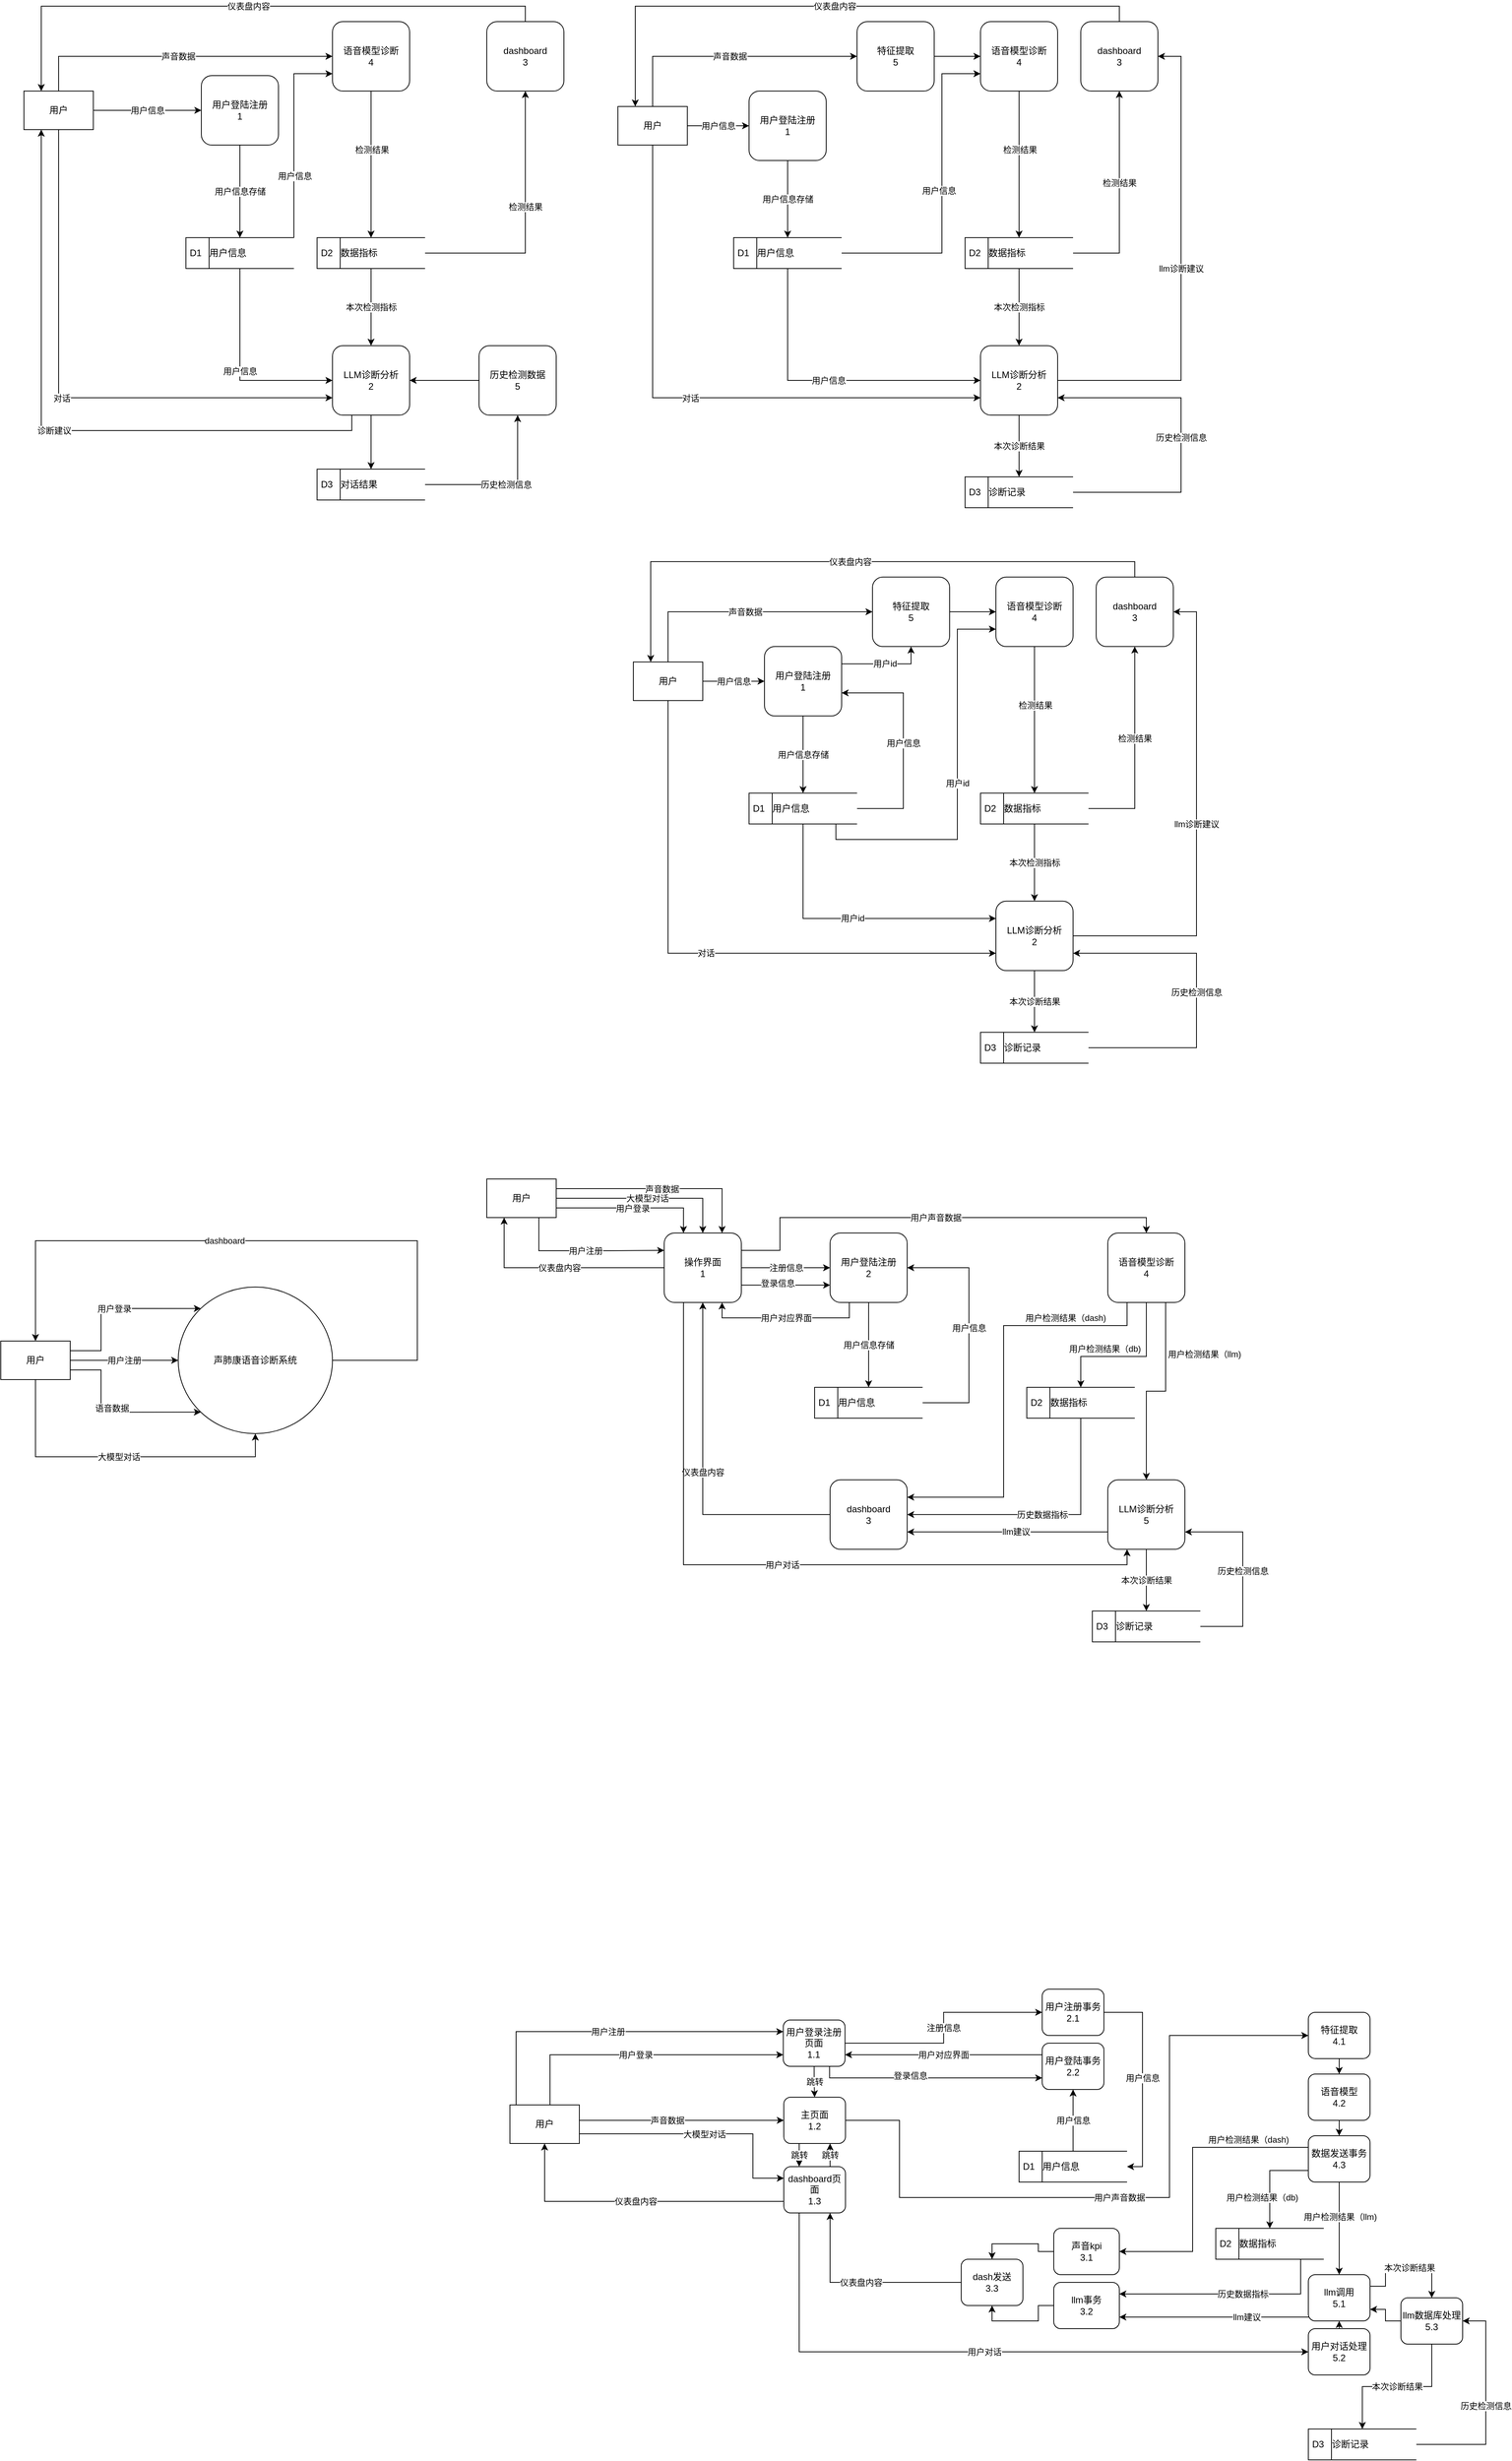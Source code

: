<mxfile version="26.2.15" pages="2">
  <diagram id="C5RBs43oDa-KdzZeNtuy" name="Page-1">
    <mxGraphModel dx="1349" dy="1169" grid="1" gridSize="10" guides="1" tooltips="1" connect="1" arrows="1" fold="1" page="1" pageScale="1" pageWidth="690" pageHeight="980" background="none" math="0" shadow="0">
      <root>
        <mxCell id="WIyWlLk6GJQsqaUBKTNV-0" />
        <mxCell id="WIyWlLk6GJQsqaUBKTNV-1" parent="WIyWlLk6GJQsqaUBKTNV-0" />
        <mxCell id="C6dw9v0cGh8_laB9Q_cz-4" style="edgeStyle=orthogonalEdgeStyle;rounded=0;orthogonalLoop=1;jettySize=auto;html=1;exitX=1;exitY=0.75;exitDx=0;exitDy=0;entryX=0;entryY=1;entryDx=0;entryDy=0;" parent="WIyWlLk6GJQsqaUBKTNV-1" source="C6dw9v0cGh8_laB9Q_cz-1" target="C6dw9v0cGh8_laB9Q_cz-3" edge="1">
          <mxGeometry relative="1" as="geometry">
            <Array as="points">
              <mxPoint x="190" y="2208" />
              <mxPoint x="190" y="2262" />
            </Array>
          </mxGeometry>
        </mxCell>
        <mxCell id="x7PjpJtLWJ-oGzwMUkSd-5" value="语音数据" style="edgeLabel;html=1;align=center;verticalAlign=middle;resizable=0;points=[];" parent="C6dw9v0cGh8_laB9Q_cz-4" vertex="1" connectable="0">
          <mxGeometry x="-0.034" y="5" relative="1" as="geometry">
            <mxPoint as="offset" />
          </mxGeometry>
        </mxCell>
        <mxCell id="5AW3J-fh9Zgp_AAcRgvr-202" value="用户登录" style="edgeStyle=orthogonalEdgeStyle;rounded=0;orthogonalLoop=1;jettySize=auto;html=1;exitX=1;exitY=0.25;exitDx=0;exitDy=0;entryX=0;entryY=0;entryDx=0;entryDy=0;" edge="1" parent="WIyWlLk6GJQsqaUBKTNV-1" source="C6dw9v0cGh8_laB9Q_cz-1" target="C6dw9v0cGh8_laB9Q_cz-3">
          <mxGeometry relative="1" as="geometry">
            <Array as="points">
              <mxPoint x="190" y="2183" />
              <mxPoint x="190" y="2128" />
            </Array>
          </mxGeometry>
        </mxCell>
        <mxCell id="5AW3J-fh9Zgp_AAcRgvr-204" value="用户注册" style="edgeStyle=orthogonalEdgeStyle;rounded=0;orthogonalLoop=1;jettySize=auto;html=1;exitX=1;exitY=0.5;exitDx=0;exitDy=0;entryX=0;entryY=0.5;entryDx=0;entryDy=0;" edge="1" parent="WIyWlLk6GJQsqaUBKTNV-1" source="C6dw9v0cGh8_laB9Q_cz-1" target="C6dw9v0cGh8_laB9Q_cz-3">
          <mxGeometry relative="1" as="geometry" />
        </mxCell>
        <mxCell id="5AW3J-fh9Zgp_AAcRgvr-207" value="大模型对话" style="edgeStyle=orthogonalEdgeStyle;rounded=0;orthogonalLoop=1;jettySize=auto;html=1;exitX=0.5;exitY=1;exitDx=0;exitDy=0;entryX=0.5;entryY=1;entryDx=0;entryDy=0;" edge="1" parent="WIyWlLk6GJQsqaUBKTNV-1" source="C6dw9v0cGh8_laB9Q_cz-1" target="C6dw9v0cGh8_laB9Q_cz-3">
          <mxGeometry relative="1" as="geometry">
            <Array as="points">
              <mxPoint x="105" y="2320" />
              <mxPoint x="390" y="2320" />
            </Array>
          </mxGeometry>
        </mxCell>
        <mxCell id="C6dw9v0cGh8_laB9Q_cz-1" value="用户" style="html=1;dashed=0;whiteSpace=wrap;" parent="WIyWlLk6GJQsqaUBKTNV-1" vertex="1">
          <mxGeometry x="60" y="2170" width="90" height="50" as="geometry" />
        </mxCell>
        <mxCell id="C6dw9v0cGh8_laB9Q_cz-5" value="dashboard" style="edgeStyle=orthogonalEdgeStyle;rounded=0;orthogonalLoop=1;jettySize=auto;html=1;entryX=0.5;entryY=0;entryDx=0;entryDy=0;" parent="WIyWlLk6GJQsqaUBKTNV-1" source="C6dw9v0cGh8_laB9Q_cz-3" target="C6dw9v0cGh8_laB9Q_cz-1" edge="1">
          <mxGeometry x="0.157" relative="1" as="geometry">
            <mxPoint x="600" y="1980" as="targetPoint" />
            <Array as="points">
              <mxPoint x="600" y="2195" />
              <mxPoint x="600" y="2040" />
              <mxPoint x="105" y="2040" />
            </Array>
            <mxPoint as="offset" />
          </mxGeometry>
        </mxCell>
        <mxCell id="C6dw9v0cGh8_laB9Q_cz-3" value="声肺康语音诊断系统" style="shape=ellipse;html=1;dashed=0;whiteSpace=wrap;perimeter=ellipsePerimeter;" parent="WIyWlLk6GJQsqaUBKTNV-1" vertex="1">
          <mxGeometry x="290" y="2100" width="200" height="190" as="geometry" />
        </mxCell>
        <mxCell id="x7PjpJtLWJ-oGzwMUkSd-13" value="用户信息" style="edgeStyle=orthogonalEdgeStyle;rounded=0;orthogonalLoop=1;jettySize=auto;html=1;exitX=1;exitY=0.5;exitDx=0;exitDy=0;" parent="WIyWlLk6GJQsqaUBKTNV-1" source="x7PjpJtLWJ-oGzwMUkSd-1" target="x7PjpJtLWJ-oGzwMUkSd-7" edge="1">
          <mxGeometry relative="1" as="geometry" />
        </mxCell>
        <mxCell id="x7PjpJtLWJ-oGzwMUkSd-16" value="声音数据" style="edgeStyle=orthogonalEdgeStyle;rounded=0;orthogonalLoop=1;jettySize=auto;html=1;exitX=0.5;exitY=0;exitDx=0;exitDy=0;entryX=0;entryY=0.5;entryDx=0;entryDy=0;" parent="WIyWlLk6GJQsqaUBKTNV-1" source="x7PjpJtLWJ-oGzwMUkSd-1" target="x7PjpJtLWJ-oGzwMUkSd-11" edge="1">
          <mxGeometry relative="1" as="geometry" />
        </mxCell>
        <mxCell id="x7PjpJtLWJ-oGzwMUkSd-33" value="对话" style="edgeStyle=orthogonalEdgeStyle;rounded=0;orthogonalLoop=1;jettySize=auto;html=1;exitX=0.5;exitY=1;exitDx=0;exitDy=0;entryX=0;entryY=0.75;entryDx=0;entryDy=0;" parent="WIyWlLk6GJQsqaUBKTNV-1" source="x7PjpJtLWJ-oGzwMUkSd-1" target="x7PjpJtLWJ-oGzwMUkSd-9" edge="1">
          <mxGeometry relative="1" as="geometry" />
        </mxCell>
        <mxCell id="x7PjpJtLWJ-oGzwMUkSd-1" value="用户" style="html=1;dashed=0;whiteSpace=wrap;" parent="WIyWlLk6GJQsqaUBKTNV-1" vertex="1">
          <mxGeometry x="90" y="550" width="90" height="50" as="geometry" />
        </mxCell>
        <mxCell id="x7PjpJtLWJ-oGzwMUkSd-22" value="用户信息存储" style="edgeStyle=orthogonalEdgeStyle;rounded=0;orthogonalLoop=1;jettySize=auto;html=1;" parent="WIyWlLk6GJQsqaUBKTNV-1" source="x7PjpJtLWJ-oGzwMUkSd-7" target="x7PjpJtLWJ-oGzwMUkSd-14" edge="1">
          <mxGeometry relative="1" as="geometry" />
        </mxCell>
        <mxCell id="x7PjpJtLWJ-oGzwMUkSd-7" value="用户登陆注册&lt;div&gt;1&lt;/div&gt;" style="html=1;dashed=0;whiteSpace=wrap;rounded=1;" parent="WIyWlLk6GJQsqaUBKTNV-1" vertex="1">
          <mxGeometry x="320" y="530" width="100" height="90" as="geometry" />
        </mxCell>
        <mxCell id="x7PjpJtLWJ-oGzwMUkSd-36" value="诊断建议" style="edgeStyle=orthogonalEdgeStyle;rounded=0;orthogonalLoop=1;jettySize=auto;html=1;exitX=0.25;exitY=1;exitDx=0;exitDy=0;entryX=0.25;entryY=1;entryDx=0;entryDy=0;" parent="WIyWlLk6GJQsqaUBKTNV-1" source="x7PjpJtLWJ-oGzwMUkSd-9" target="x7PjpJtLWJ-oGzwMUkSd-1" edge="1">
          <mxGeometry relative="1" as="geometry" />
        </mxCell>
        <mxCell id="x7PjpJtLWJ-oGzwMUkSd-9" value="LLM诊断分析&lt;div&gt;2&lt;/div&gt;" style="html=1;dashed=0;whiteSpace=wrap;rounded=1;" parent="WIyWlLk6GJQsqaUBKTNV-1" vertex="1">
          <mxGeometry x="490" y="880" width="100" height="90" as="geometry" />
        </mxCell>
        <mxCell id="x7PjpJtLWJ-oGzwMUkSd-30" value="仪表盘内容" style="edgeStyle=orthogonalEdgeStyle;rounded=0;orthogonalLoop=1;jettySize=auto;html=1;exitX=0.5;exitY=0;exitDx=0;exitDy=0;entryX=0.25;entryY=0;entryDx=0;entryDy=0;" parent="WIyWlLk6GJQsqaUBKTNV-1" source="x7PjpJtLWJ-oGzwMUkSd-10" target="x7PjpJtLWJ-oGzwMUkSd-1" edge="1">
          <mxGeometry relative="1" as="geometry">
            <mxPoint x="90" y="420" as="targetPoint" />
          </mxGeometry>
        </mxCell>
        <mxCell id="x7PjpJtLWJ-oGzwMUkSd-10" value="dashboard&lt;div&gt;3&lt;/div&gt;" style="html=1;dashed=0;whiteSpace=wrap;rounded=1;" parent="WIyWlLk6GJQsqaUBKTNV-1" vertex="1">
          <mxGeometry x="690" y="460" width="100" height="90" as="geometry" />
        </mxCell>
        <mxCell id="x7PjpJtLWJ-oGzwMUkSd-27" style="edgeStyle=orthogonalEdgeStyle;rounded=0;orthogonalLoop=1;jettySize=auto;html=1;exitX=0.5;exitY=1;exitDx=0;exitDy=0;entryX=0.5;entryY=0;entryDx=0;entryDy=0;" parent="WIyWlLk6GJQsqaUBKTNV-1" source="x7PjpJtLWJ-oGzwMUkSd-11" target="x7PjpJtLWJ-oGzwMUkSd-26" edge="1">
          <mxGeometry relative="1" as="geometry" />
        </mxCell>
        <mxCell id="x7PjpJtLWJ-oGzwMUkSd-29" value="检测结果" style="edgeLabel;html=1;align=center;verticalAlign=middle;resizable=0;points=[];" parent="x7PjpJtLWJ-oGzwMUkSd-27" vertex="1" connectable="0">
          <mxGeometry x="-0.198" y="1" relative="1" as="geometry">
            <mxPoint as="offset" />
          </mxGeometry>
        </mxCell>
        <mxCell id="x7PjpJtLWJ-oGzwMUkSd-11" value="语音模型诊断&lt;div&gt;4&lt;span style=&quot;color: rgba(0, 0, 0, 0); font-family: monospace; font-size: 0px; text-align: start; text-wrap-mode: nowrap; background-color: transparent;&quot;&gt;%3CmxGraphModel%3E%3Croot%3E%3CmxCell%20id%3D%220%22%2F%3E%3CmxCell%20id%3D%221%22%20parent%3D%220%22%2F%3E%3CmxCell%20id%3D%222%22%20value%3D%22%E7%BB%93%E6%9E%9Cdashboard%26lt%3Bdiv%26gt%3B3%26lt%3B%2Fdiv%26gt%3B%22%20style%3D%22html%3D1%3Bdashed%3D0%3BwhiteSpace%3Dwrap%3B%22%20vertex%3D%221%22%20parent%3D%221%22%3E%3CmxGeometry%20x%3D%22270%22%20y%3D%22560%22%20width%3D%22100%22%20height%3D%2290%22%20as%3D%22geometry%22%2F%3E%3C%2FmxCell%3E%3C%2Froot%3E%3C%2FmxGraphModel%3E&lt;/span&gt;&lt;/div&gt;" style="html=1;dashed=0;whiteSpace=wrap;rounded=1;" parent="WIyWlLk6GJQsqaUBKTNV-1" vertex="1">
          <mxGeometry x="490" y="460" width="100" height="90" as="geometry" />
        </mxCell>
        <mxCell id="x7PjpJtLWJ-oGzwMUkSd-41" style="edgeStyle=orthogonalEdgeStyle;rounded=0;orthogonalLoop=1;jettySize=auto;html=1;exitX=0;exitY=0.5;exitDx=0;exitDy=0;" parent="WIyWlLk6GJQsqaUBKTNV-1" source="x7PjpJtLWJ-oGzwMUkSd-12" target="x7PjpJtLWJ-oGzwMUkSd-9" edge="1">
          <mxGeometry relative="1" as="geometry" />
        </mxCell>
        <mxCell id="x7PjpJtLWJ-oGzwMUkSd-12" value="历史检测&lt;span style=&quot;background-color: transparent; color: light-dark(rgb(0, 0, 0), rgb(255, 255, 255));&quot;&gt;数据&lt;/span&gt;&lt;div&gt;&lt;span style=&quot;background-color: transparent; color: light-dark(rgb(0, 0, 0), rgb(255, 255, 255));&quot;&gt;5&lt;/span&gt;&lt;/div&gt;" style="html=1;dashed=0;whiteSpace=wrap;rotation=0;rounded=1;" parent="WIyWlLk6GJQsqaUBKTNV-1" vertex="1">
          <mxGeometry x="680" y="880" width="100" height="90" as="geometry" />
        </mxCell>
        <mxCell id="x7PjpJtLWJ-oGzwMUkSd-24" style="edgeStyle=orthogonalEdgeStyle;rounded=0;orthogonalLoop=1;jettySize=auto;html=1;exitX=1;exitY=0;exitDx=0;exitDy=0;entryX=0;entryY=0.75;entryDx=0;entryDy=0;" parent="WIyWlLk6GJQsqaUBKTNV-1" source="x7PjpJtLWJ-oGzwMUkSd-14" target="x7PjpJtLWJ-oGzwMUkSd-11" edge="1">
          <mxGeometry relative="1" as="geometry">
            <mxPoint x="480" y="560.0" as="targetPoint" />
          </mxGeometry>
        </mxCell>
        <mxCell id="x7PjpJtLWJ-oGzwMUkSd-25" value="用户信息" style="edgeLabel;html=1;align=center;verticalAlign=middle;resizable=0;points=[];" parent="x7PjpJtLWJ-oGzwMUkSd-24" vertex="1" connectable="0">
          <mxGeometry x="-0.388" y="-1" relative="1" as="geometry">
            <mxPoint as="offset" />
          </mxGeometry>
        </mxCell>
        <mxCell id="x7PjpJtLWJ-oGzwMUkSd-32" value="用户信息" style="edgeStyle=orthogonalEdgeStyle;rounded=0;orthogonalLoop=1;jettySize=auto;html=1;exitX=0.5;exitY=1;exitDx=0;exitDy=0;entryX=0;entryY=0.5;entryDx=0;entryDy=0;" parent="WIyWlLk6GJQsqaUBKTNV-1" source="x7PjpJtLWJ-oGzwMUkSd-14" target="x7PjpJtLWJ-oGzwMUkSd-9" edge="1">
          <mxGeometry relative="1" as="geometry" />
        </mxCell>
        <mxCell id="x7PjpJtLWJ-oGzwMUkSd-14" value="D1&amp;nbsp; &amp;nbsp;用户信息" style="html=1;dashed=0;whiteSpace=wrap;shape=mxgraph.dfd.dataStoreID;align=left;spacingLeft=3;points=[[0,0],[0.5,0],[1,0],[0,0.5],[1,0.5],[0,1],[0.5,1],[1,1]];" parent="WIyWlLk6GJQsqaUBKTNV-1" vertex="1">
          <mxGeometry x="300" y="740" width="140" height="40" as="geometry" />
        </mxCell>
        <mxCell id="x7PjpJtLWJ-oGzwMUkSd-28" value="检测结果" style="edgeStyle=orthogonalEdgeStyle;rounded=0;orthogonalLoop=1;jettySize=auto;html=1;exitX=1;exitY=0.5;exitDx=0;exitDy=0;entryX=0.5;entryY=1;entryDx=0;entryDy=0;" parent="WIyWlLk6GJQsqaUBKTNV-1" source="x7PjpJtLWJ-oGzwMUkSd-26" target="x7PjpJtLWJ-oGzwMUkSd-10" edge="1">
          <mxGeometry x="0.117" relative="1" as="geometry">
            <Array as="points">
              <mxPoint x="740" y="760" />
            </Array>
            <mxPoint as="offset" />
          </mxGeometry>
        </mxCell>
        <mxCell id="x7PjpJtLWJ-oGzwMUkSd-31" value="本次检测指标" style="edgeStyle=orthogonalEdgeStyle;rounded=0;orthogonalLoop=1;jettySize=auto;html=1;exitX=0.5;exitY=1;exitDx=0;exitDy=0;" parent="WIyWlLk6GJQsqaUBKTNV-1" source="x7PjpJtLWJ-oGzwMUkSd-26" target="x7PjpJtLWJ-oGzwMUkSd-9" edge="1">
          <mxGeometry relative="1" as="geometry" />
        </mxCell>
        <mxCell id="x7PjpJtLWJ-oGzwMUkSd-26" value="D2&amp;nbsp; &amp;nbsp;数据指标" style="html=1;dashed=0;whiteSpace=wrap;shape=mxgraph.dfd.dataStoreID;align=left;spacingLeft=3;points=[[0,0],[0.5,0],[1,0],[0,0.5],[1,0.5],[0,1],[0.5,1],[1,1]];" parent="WIyWlLk6GJQsqaUBKTNV-1" vertex="1">
          <mxGeometry x="470" y="740" width="140" height="40" as="geometry" />
        </mxCell>
        <mxCell id="x7PjpJtLWJ-oGzwMUkSd-40" value="历史检测信息" style="edgeStyle=orthogonalEdgeStyle;rounded=0;orthogonalLoop=1;jettySize=auto;html=1;exitX=1;exitY=0.5;exitDx=0;exitDy=0;entryX=0.5;entryY=1;entryDx=0;entryDy=0;" parent="WIyWlLk6GJQsqaUBKTNV-1" source="x7PjpJtLWJ-oGzwMUkSd-37" target="x7PjpJtLWJ-oGzwMUkSd-12" edge="1">
          <mxGeometry relative="1" as="geometry" />
        </mxCell>
        <mxCell id="x7PjpJtLWJ-oGzwMUkSd-37" value="D3&amp;nbsp; &amp;nbsp;对话结果" style="html=1;dashed=0;whiteSpace=wrap;shape=mxgraph.dfd.dataStoreID;align=left;spacingLeft=3;points=[[0,0],[0.5,0],[1,0],[0,0.5],[1,0.5],[0,1],[0.5,1],[1,1]];" parent="WIyWlLk6GJQsqaUBKTNV-1" vertex="1">
          <mxGeometry x="470" y="1040" width="140" height="40" as="geometry" />
        </mxCell>
        <mxCell id="x7PjpJtLWJ-oGzwMUkSd-38" style="edgeStyle=orthogonalEdgeStyle;rounded=0;orthogonalLoop=1;jettySize=auto;html=1;exitX=0.5;exitY=1;exitDx=0;exitDy=0;" parent="WIyWlLk6GJQsqaUBKTNV-1" source="x7PjpJtLWJ-oGzwMUkSd-9" edge="1">
          <mxGeometry relative="1" as="geometry">
            <mxPoint x="540" y="1040" as="targetPoint" />
          </mxGeometry>
        </mxCell>
        <mxCell id="onHl9T6wErIcUPHgjuDd-0" value="用户信息" style="edgeStyle=orthogonalEdgeStyle;rounded=0;orthogonalLoop=1;jettySize=auto;html=1;exitX=1;exitY=0.5;exitDx=0;exitDy=0;" edge="1" parent="WIyWlLk6GJQsqaUBKTNV-1" source="onHl9T6wErIcUPHgjuDd-3" target="onHl9T6wErIcUPHgjuDd-5">
          <mxGeometry relative="1" as="geometry" />
        </mxCell>
        <mxCell id="onHl9T6wErIcUPHgjuDd-2" value="对话" style="edgeStyle=orthogonalEdgeStyle;rounded=0;orthogonalLoop=1;jettySize=auto;html=1;exitX=0.5;exitY=1;exitDx=0;exitDy=0;entryX=0;entryY=0.75;entryDx=0;entryDy=0;" edge="1" parent="WIyWlLk6GJQsqaUBKTNV-1" source="onHl9T6wErIcUPHgjuDd-3" target="onHl9T6wErIcUPHgjuDd-7">
          <mxGeometry relative="1" as="geometry" />
        </mxCell>
        <mxCell id="onHl9T6wErIcUPHgjuDd-28" value="声音数据" style="edgeStyle=orthogonalEdgeStyle;rounded=0;orthogonalLoop=1;jettySize=auto;html=1;exitX=0.5;exitY=0;exitDx=0;exitDy=0;entryX=0;entryY=0.5;entryDx=0;entryDy=0;" edge="1" parent="WIyWlLk6GJQsqaUBKTNV-1" source="onHl9T6wErIcUPHgjuDd-3" target="onHl9T6wErIcUPHgjuDd-14">
          <mxGeometry relative="1" as="geometry" />
        </mxCell>
        <mxCell id="onHl9T6wErIcUPHgjuDd-3" value="用户" style="html=1;dashed=0;whiteSpace=wrap;" vertex="1" parent="WIyWlLk6GJQsqaUBKTNV-1">
          <mxGeometry x="860" y="570" width="90" height="50" as="geometry" />
        </mxCell>
        <mxCell id="onHl9T6wErIcUPHgjuDd-4" value="用户信息存储" style="edgeStyle=orthogonalEdgeStyle;rounded=0;orthogonalLoop=1;jettySize=auto;html=1;" edge="1" parent="WIyWlLk6GJQsqaUBKTNV-1" source="onHl9T6wErIcUPHgjuDd-5" target="onHl9T6wErIcUPHgjuDd-18">
          <mxGeometry relative="1" as="geometry" />
        </mxCell>
        <mxCell id="onHl9T6wErIcUPHgjuDd-5" value="用户登陆注册&lt;div&gt;1&lt;/div&gt;" style="html=1;dashed=0;whiteSpace=wrap;rounded=1;" vertex="1" parent="WIyWlLk6GJQsqaUBKTNV-1">
          <mxGeometry x="1030" y="550" width="100" height="90" as="geometry" />
        </mxCell>
        <mxCell id="onHl9T6wErIcUPHgjuDd-31" value="llm诊断建议" style="edgeStyle=orthogonalEdgeStyle;rounded=0;orthogonalLoop=1;jettySize=auto;html=1;exitX=1;exitY=0.5;exitDx=0;exitDy=0;entryX=1;entryY=0.5;entryDx=0;entryDy=0;" edge="1" parent="WIyWlLk6GJQsqaUBKTNV-1" source="onHl9T6wErIcUPHgjuDd-7" target="onHl9T6wErIcUPHgjuDd-9">
          <mxGeometry relative="1" as="geometry">
            <mxPoint x="1590" y="500" as="targetPoint" />
            <Array as="points">
              <mxPoint x="1590" y="925" />
              <mxPoint x="1590" y="505" />
            </Array>
          </mxGeometry>
        </mxCell>
        <mxCell id="onHl9T6wErIcUPHgjuDd-7" value="LLM诊断分析&lt;div&gt;2&lt;/div&gt;" style="html=1;dashed=0;whiteSpace=wrap;rounded=1;" vertex="1" parent="WIyWlLk6GJQsqaUBKTNV-1">
          <mxGeometry x="1330" y="880" width="100" height="90" as="geometry" />
        </mxCell>
        <mxCell id="onHl9T6wErIcUPHgjuDd-8" value="仪表盘内容" style="edgeStyle=orthogonalEdgeStyle;rounded=0;orthogonalLoop=1;jettySize=auto;html=1;exitX=0.5;exitY=0;exitDx=0;exitDy=0;entryX=0.25;entryY=0;entryDx=0;entryDy=0;" edge="1" parent="WIyWlLk6GJQsqaUBKTNV-1" source="onHl9T6wErIcUPHgjuDd-9" target="onHl9T6wErIcUPHgjuDd-3">
          <mxGeometry relative="1" as="geometry">
            <mxPoint x="860" y="420" as="targetPoint" />
          </mxGeometry>
        </mxCell>
        <mxCell id="onHl9T6wErIcUPHgjuDd-9" value="dashboard&lt;div&gt;3&lt;/div&gt;" style="html=1;dashed=0;whiteSpace=wrap;rounded=1;" vertex="1" parent="WIyWlLk6GJQsqaUBKTNV-1">
          <mxGeometry x="1460" y="460" width="100" height="90" as="geometry" />
        </mxCell>
        <mxCell id="onHl9T6wErIcUPHgjuDd-10" style="edgeStyle=orthogonalEdgeStyle;rounded=0;orthogonalLoop=1;jettySize=auto;html=1;exitX=0.5;exitY=1;exitDx=0;exitDy=0;entryX=0.5;entryY=0;entryDx=0;entryDy=0;" edge="1" parent="WIyWlLk6GJQsqaUBKTNV-1" source="onHl9T6wErIcUPHgjuDd-12" target="onHl9T6wErIcUPHgjuDd-21">
          <mxGeometry relative="1" as="geometry" />
        </mxCell>
        <mxCell id="onHl9T6wErIcUPHgjuDd-11" value="检测结果" style="edgeLabel;html=1;align=center;verticalAlign=middle;resizable=0;points=[];" vertex="1" connectable="0" parent="onHl9T6wErIcUPHgjuDd-10">
          <mxGeometry x="-0.198" y="1" relative="1" as="geometry">
            <mxPoint as="offset" />
          </mxGeometry>
        </mxCell>
        <mxCell id="onHl9T6wErIcUPHgjuDd-12" value="语音模型诊断&lt;div&gt;4&lt;span style=&quot;color: rgba(0, 0, 0, 0); font-family: monospace; font-size: 0px; text-align: start; text-wrap-mode: nowrap; background-color: transparent;&quot;&gt;%3CmxGraphModel%3E%3Croot%3E%3CmxCell%20id%3D%220%22%2F%3E%3CmxCell%20id%3D%221%22%20parent%3D%220%22%2F%3E%3CmxCell%20id%3D%222%22%20value%3D%22%E7%BB%93%E6%9E%9Cdashboard%26lt%3Bdiv%26gt%3B3%26lt%3B%2Fdiv%26gt%3B%22%20style%3D%22html%3D1%3Bdashed%3D0%3BwhiteSpace%3Dwrap%3B%22%20vertex%3D%221%22%20parent%3D%221%22%3E%3CmxGeometry%20x%3D%22270%22%20y%3D%22560%22%20width%3D%22100%22%20height%3D%2290%22%20as%3D%22geometry%22%2F%3E%3C%2FmxCell%3E%3C%2Froot%3E%3C%2FmxGraphModel%3E&lt;/span&gt;&lt;/div&gt;" style="html=1;dashed=0;whiteSpace=wrap;rounded=1;" vertex="1" parent="WIyWlLk6GJQsqaUBKTNV-1">
          <mxGeometry x="1330" y="460" width="100" height="90" as="geometry" />
        </mxCell>
        <mxCell id="onHl9T6wErIcUPHgjuDd-29" style="edgeStyle=orthogonalEdgeStyle;rounded=0;orthogonalLoop=1;jettySize=auto;html=1;exitX=1;exitY=0.5;exitDx=0;exitDy=0;entryX=0;entryY=0.5;entryDx=0;entryDy=0;" edge="1" parent="WIyWlLk6GJQsqaUBKTNV-1" source="onHl9T6wErIcUPHgjuDd-14" target="onHl9T6wErIcUPHgjuDd-12">
          <mxGeometry relative="1" as="geometry" />
        </mxCell>
        <mxCell id="onHl9T6wErIcUPHgjuDd-14" value="特征提取&lt;br&gt;&lt;div&gt;&lt;span style=&quot;background-color: transparent; color: light-dark(rgb(0, 0, 0), rgb(255, 255, 255));&quot;&gt;5&lt;/span&gt;&lt;/div&gt;" style="html=1;dashed=0;whiteSpace=wrap;rotation=0;rounded=1;" vertex="1" parent="WIyWlLk6GJQsqaUBKTNV-1">
          <mxGeometry x="1170" y="460" width="100" height="90" as="geometry" />
        </mxCell>
        <mxCell id="onHl9T6wErIcUPHgjuDd-15" style="edgeStyle=orthogonalEdgeStyle;rounded=0;orthogonalLoop=1;jettySize=auto;html=1;exitX=1;exitY=0.5;exitDx=0;exitDy=0;entryX=0;entryY=0.75;entryDx=0;entryDy=0;" edge="1" parent="WIyWlLk6GJQsqaUBKTNV-1" source="onHl9T6wErIcUPHgjuDd-18" target="onHl9T6wErIcUPHgjuDd-12">
          <mxGeometry relative="1" as="geometry">
            <mxPoint x="1250" y="560.0" as="targetPoint" />
            <Array as="points">
              <mxPoint x="1280" y="760" />
              <mxPoint x="1280" y="528" />
            </Array>
          </mxGeometry>
        </mxCell>
        <mxCell id="onHl9T6wErIcUPHgjuDd-16" value="用户信息" style="edgeLabel;html=1;align=center;verticalAlign=middle;resizable=0;points=[];" vertex="1" connectable="0" parent="onHl9T6wErIcUPHgjuDd-15">
          <mxGeometry x="-0.388" y="-1" relative="1" as="geometry">
            <mxPoint y="-82" as="offset" />
          </mxGeometry>
        </mxCell>
        <mxCell id="onHl9T6wErIcUPHgjuDd-17" value="用户信息" style="edgeStyle=orthogonalEdgeStyle;rounded=0;orthogonalLoop=1;jettySize=auto;html=1;exitX=0.5;exitY=1;exitDx=0;exitDy=0;entryX=0;entryY=0.5;entryDx=0;entryDy=0;" edge="1" parent="WIyWlLk6GJQsqaUBKTNV-1" source="onHl9T6wErIcUPHgjuDd-18" target="onHl9T6wErIcUPHgjuDd-7">
          <mxGeometry relative="1" as="geometry" />
        </mxCell>
        <mxCell id="onHl9T6wErIcUPHgjuDd-18" value="D1&amp;nbsp; &amp;nbsp;用户信息" style="html=1;dashed=0;whiteSpace=wrap;shape=mxgraph.dfd.dataStoreID;align=left;spacingLeft=3;points=[[0,0],[0.5,0],[1,0],[0,0.5],[1,0.5],[0,1],[0.5,1],[1,1]];" vertex="1" parent="WIyWlLk6GJQsqaUBKTNV-1">
          <mxGeometry x="1010" y="740" width="140" height="40" as="geometry" />
        </mxCell>
        <mxCell id="onHl9T6wErIcUPHgjuDd-19" value="检测结果" style="edgeStyle=orthogonalEdgeStyle;rounded=0;orthogonalLoop=1;jettySize=auto;html=1;exitX=1;exitY=0.5;exitDx=0;exitDy=0;entryX=0.5;entryY=1;entryDx=0;entryDy=0;" edge="1" parent="WIyWlLk6GJQsqaUBKTNV-1" source="onHl9T6wErIcUPHgjuDd-21" target="onHl9T6wErIcUPHgjuDd-9">
          <mxGeometry x="0.117" relative="1" as="geometry">
            <Array as="points">
              <mxPoint x="1510" y="760" />
            </Array>
            <mxPoint as="offset" />
          </mxGeometry>
        </mxCell>
        <mxCell id="onHl9T6wErIcUPHgjuDd-20" value="本次检测指标" style="edgeStyle=orthogonalEdgeStyle;rounded=0;orthogonalLoop=1;jettySize=auto;html=1;exitX=0.5;exitY=1;exitDx=0;exitDy=0;" edge="1" parent="WIyWlLk6GJQsqaUBKTNV-1" source="onHl9T6wErIcUPHgjuDd-21" target="onHl9T6wErIcUPHgjuDd-7">
          <mxGeometry relative="1" as="geometry" />
        </mxCell>
        <mxCell id="onHl9T6wErIcUPHgjuDd-21" value="D2&amp;nbsp; &amp;nbsp;数据指标" style="html=1;dashed=0;whiteSpace=wrap;shape=mxgraph.dfd.dataStoreID;align=left;spacingLeft=3;points=[[0,0],[0.5,0],[1,0],[0,0.5],[1,0.5],[0,1],[0.5,1],[1,1]];" vertex="1" parent="WIyWlLk6GJQsqaUBKTNV-1">
          <mxGeometry x="1310" y="740" width="140" height="40" as="geometry" />
        </mxCell>
        <mxCell id="onHl9T6wErIcUPHgjuDd-30" value="历史检测信息" style="edgeStyle=orthogonalEdgeStyle;rounded=0;orthogonalLoop=1;jettySize=auto;html=1;exitX=1;exitY=0.5;exitDx=0;exitDy=0;entryX=1;entryY=0.75;entryDx=0;entryDy=0;" edge="1" parent="WIyWlLk6GJQsqaUBKTNV-1" source="onHl9T6wErIcUPHgjuDd-23" target="onHl9T6wErIcUPHgjuDd-7">
          <mxGeometry relative="1" as="geometry">
            <Array as="points">
              <mxPoint x="1590" y="1070" />
              <mxPoint x="1590" y="948" />
            </Array>
          </mxGeometry>
        </mxCell>
        <mxCell id="onHl9T6wErIcUPHgjuDd-23" value="D3&amp;nbsp; &amp;nbsp;诊断记录" style="html=1;dashed=0;whiteSpace=wrap;shape=mxgraph.dfd.dataStoreID;align=left;spacingLeft=3;points=[[0,0],[0.5,0],[1,0],[0,0.5],[1,0.5],[0,1],[0.5,1],[1,1]];" vertex="1" parent="WIyWlLk6GJQsqaUBKTNV-1">
          <mxGeometry x="1310" y="1050" width="140" height="40" as="geometry" />
        </mxCell>
        <mxCell id="onHl9T6wErIcUPHgjuDd-24" value="本次诊断结果" style="edgeStyle=orthogonalEdgeStyle;rounded=0;orthogonalLoop=1;jettySize=auto;html=1;exitX=0.5;exitY=1;exitDx=0;exitDy=0;entryX=0.5;entryY=0;entryDx=0;entryDy=0;" edge="1" parent="WIyWlLk6GJQsqaUBKTNV-1" source="onHl9T6wErIcUPHgjuDd-7" target="onHl9T6wErIcUPHgjuDd-23">
          <mxGeometry relative="1" as="geometry">
            <mxPoint x="1310" y="1040" as="targetPoint" />
          </mxGeometry>
        </mxCell>
        <mxCell id="5AW3J-fh9Zgp_AAcRgvr-50" value="用户信息" style="edgeStyle=orthogonalEdgeStyle;rounded=0;orthogonalLoop=1;jettySize=auto;html=1;exitX=1;exitY=0.5;exitDx=0;exitDy=0;" edge="1" parent="WIyWlLk6GJQsqaUBKTNV-1" source="5AW3J-fh9Zgp_AAcRgvr-53" target="5AW3J-fh9Zgp_AAcRgvr-55">
          <mxGeometry relative="1" as="geometry" />
        </mxCell>
        <mxCell id="5AW3J-fh9Zgp_AAcRgvr-51" value="对话" style="edgeStyle=orthogonalEdgeStyle;rounded=0;orthogonalLoop=1;jettySize=auto;html=1;exitX=0.5;exitY=1;exitDx=0;exitDy=0;entryX=0;entryY=0.75;entryDx=0;entryDy=0;" edge="1" parent="WIyWlLk6GJQsqaUBKTNV-1" source="5AW3J-fh9Zgp_AAcRgvr-53" target="5AW3J-fh9Zgp_AAcRgvr-57">
          <mxGeometry relative="1" as="geometry" />
        </mxCell>
        <mxCell id="5AW3J-fh9Zgp_AAcRgvr-52" value="声音数据" style="edgeStyle=orthogonalEdgeStyle;rounded=0;orthogonalLoop=1;jettySize=auto;html=1;exitX=0.5;exitY=0;exitDx=0;exitDy=0;entryX=0;entryY=0.5;entryDx=0;entryDy=0;" edge="1" parent="WIyWlLk6GJQsqaUBKTNV-1" source="5AW3J-fh9Zgp_AAcRgvr-53" target="5AW3J-fh9Zgp_AAcRgvr-64">
          <mxGeometry relative="1" as="geometry" />
        </mxCell>
        <mxCell id="5AW3J-fh9Zgp_AAcRgvr-53" value="用户" style="html=1;dashed=0;whiteSpace=wrap;" vertex="1" parent="WIyWlLk6GJQsqaUBKTNV-1">
          <mxGeometry x="880" y="1289.92" width="90" height="50" as="geometry" />
        </mxCell>
        <mxCell id="5AW3J-fh9Zgp_AAcRgvr-54" value="用户信息存储" style="edgeStyle=orthogonalEdgeStyle;rounded=0;orthogonalLoop=1;jettySize=auto;html=1;" edge="1" parent="WIyWlLk6GJQsqaUBKTNV-1" source="5AW3J-fh9Zgp_AAcRgvr-55" target="5AW3J-fh9Zgp_AAcRgvr-68">
          <mxGeometry relative="1" as="geometry" />
        </mxCell>
        <mxCell id="5AW3J-fh9Zgp_AAcRgvr-55" value="用户登陆注册&lt;div&gt;1&lt;/div&gt;" style="html=1;dashed=0;whiteSpace=wrap;rounded=1;" vertex="1" parent="WIyWlLk6GJQsqaUBKTNV-1">
          <mxGeometry x="1050" y="1269.92" width="100" height="90" as="geometry" />
        </mxCell>
        <mxCell id="5AW3J-fh9Zgp_AAcRgvr-78" value="用户id" style="edgeStyle=orthogonalEdgeStyle;rounded=0;orthogonalLoop=1;jettySize=auto;html=1;exitX=1;exitY=0.25;exitDx=0;exitDy=0;entryX=0.5;entryY=1;entryDx=0;entryDy=0;" edge="1" parent="WIyWlLk6GJQsqaUBKTNV-1" source="5AW3J-fh9Zgp_AAcRgvr-55" target="5AW3J-fh9Zgp_AAcRgvr-64">
          <mxGeometry relative="1" as="geometry" />
        </mxCell>
        <mxCell id="5AW3J-fh9Zgp_AAcRgvr-56" value="llm诊断建议" style="edgeStyle=orthogonalEdgeStyle;rounded=0;orthogonalLoop=1;jettySize=auto;html=1;exitX=1;exitY=0.5;exitDx=0;exitDy=0;entryX=1;entryY=0.5;entryDx=0;entryDy=0;" edge="1" parent="WIyWlLk6GJQsqaUBKTNV-1" source="5AW3J-fh9Zgp_AAcRgvr-57" target="5AW3J-fh9Zgp_AAcRgvr-59">
          <mxGeometry relative="1" as="geometry">
            <mxPoint x="1610" y="1219.92" as="targetPoint" />
            <Array as="points">
              <mxPoint x="1610" y="1644.92" />
              <mxPoint x="1610" y="1224.92" />
            </Array>
          </mxGeometry>
        </mxCell>
        <mxCell id="5AW3J-fh9Zgp_AAcRgvr-57" value="LLM诊断分析&lt;div&gt;2&lt;/div&gt;" style="html=1;dashed=0;whiteSpace=wrap;rounded=1;" vertex="1" parent="WIyWlLk6GJQsqaUBKTNV-1">
          <mxGeometry x="1350" y="1599.92" width="100" height="90" as="geometry" />
        </mxCell>
        <mxCell id="5AW3J-fh9Zgp_AAcRgvr-58" value="仪表盘内容" style="edgeStyle=orthogonalEdgeStyle;rounded=0;orthogonalLoop=1;jettySize=auto;html=1;exitX=0.5;exitY=0;exitDx=0;exitDy=0;entryX=0.25;entryY=0;entryDx=0;entryDy=0;" edge="1" parent="WIyWlLk6GJQsqaUBKTNV-1" source="5AW3J-fh9Zgp_AAcRgvr-59" target="5AW3J-fh9Zgp_AAcRgvr-53">
          <mxGeometry relative="1" as="geometry">
            <mxPoint x="880" y="1139.92" as="targetPoint" />
          </mxGeometry>
        </mxCell>
        <mxCell id="5AW3J-fh9Zgp_AAcRgvr-59" value="dashboard&lt;div&gt;3&lt;/div&gt;" style="html=1;dashed=0;whiteSpace=wrap;rounded=1;" vertex="1" parent="WIyWlLk6GJQsqaUBKTNV-1">
          <mxGeometry x="1480" y="1179.92" width="100" height="90" as="geometry" />
        </mxCell>
        <mxCell id="5AW3J-fh9Zgp_AAcRgvr-60" style="edgeStyle=orthogonalEdgeStyle;rounded=0;orthogonalLoop=1;jettySize=auto;html=1;exitX=0.5;exitY=1;exitDx=0;exitDy=0;entryX=0.5;entryY=0;entryDx=0;entryDy=0;" edge="1" parent="WIyWlLk6GJQsqaUBKTNV-1" source="5AW3J-fh9Zgp_AAcRgvr-62" target="5AW3J-fh9Zgp_AAcRgvr-71">
          <mxGeometry relative="1" as="geometry" />
        </mxCell>
        <mxCell id="5AW3J-fh9Zgp_AAcRgvr-61" value="检测结果" style="edgeLabel;html=1;align=center;verticalAlign=middle;resizable=0;points=[];" vertex="1" connectable="0" parent="5AW3J-fh9Zgp_AAcRgvr-60">
          <mxGeometry x="-0.198" y="1" relative="1" as="geometry">
            <mxPoint as="offset" />
          </mxGeometry>
        </mxCell>
        <mxCell id="5AW3J-fh9Zgp_AAcRgvr-62" value="语音模型诊断&lt;div&gt;4&lt;span style=&quot;color: rgba(0, 0, 0, 0); font-family: monospace; font-size: 0px; text-align: start; text-wrap-mode: nowrap; background-color: transparent;&quot;&gt;%3CmxGraphModel%3E%3Croot%3E%3CmxCell%20id%3D%220%22%2F%3E%3CmxCell%20id%3D%221%22%20parent%3D%220%22%2F%3E%3CmxCell%20id%3D%222%22%20value%3D%22%E7%BB%93%E6%9E%9Cdashboard%26lt%3Bdiv%26gt%3B3%26lt%3B%2Fdiv%26gt%3B%22%20style%3D%22html%3D1%3Bdashed%3D0%3BwhiteSpace%3Dwrap%3B%22%20vertex%3D%221%22%20parent%3D%221%22%3E%3CmxGeometry%20x%3D%22270%22%20y%3D%22560%22%20width%3D%22100%22%20height%3D%2290%22%20as%3D%22geometry%22%2F%3E%3C%2FmxCell%3E%3C%2Froot%3E%3C%2FmxGraphModel%3E&lt;/span&gt;&lt;/div&gt;" style="html=1;dashed=0;whiteSpace=wrap;rounded=1;" vertex="1" parent="WIyWlLk6GJQsqaUBKTNV-1">
          <mxGeometry x="1350" y="1179.92" width="100" height="90" as="geometry" />
        </mxCell>
        <mxCell id="5AW3J-fh9Zgp_AAcRgvr-63" style="edgeStyle=orthogonalEdgeStyle;rounded=0;orthogonalLoop=1;jettySize=auto;html=1;exitX=1;exitY=0.5;exitDx=0;exitDy=0;entryX=0;entryY=0.5;entryDx=0;entryDy=0;" edge="1" parent="WIyWlLk6GJQsqaUBKTNV-1" source="5AW3J-fh9Zgp_AAcRgvr-64" target="5AW3J-fh9Zgp_AAcRgvr-62">
          <mxGeometry relative="1" as="geometry" />
        </mxCell>
        <mxCell id="5AW3J-fh9Zgp_AAcRgvr-64" value="特征提取&lt;br&gt;&lt;div&gt;&lt;span style=&quot;background-color: transparent; color: light-dark(rgb(0, 0, 0), rgb(255, 255, 255));&quot;&gt;5&lt;/span&gt;&lt;/div&gt;" style="html=1;dashed=0;whiteSpace=wrap;rotation=0;rounded=1;" vertex="1" parent="WIyWlLk6GJQsqaUBKTNV-1">
          <mxGeometry x="1190" y="1179.92" width="100" height="90" as="geometry" />
        </mxCell>
        <mxCell id="5AW3J-fh9Zgp_AAcRgvr-75" value="用户信息" style="edgeStyle=orthogonalEdgeStyle;rounded=0;orthogonalLoop=1;jettySize=auto;html=1;exitX=1;exitY=0.5;exitDx=0;exitDy=0;" edge="1" parent="WIyWlLk6GJQsqaUBKTNV-1" source="5AW3J-fh9Zgp_AAcRgvr-68">
          <mxGeometry relative="1" as="geometry">
            <mxPoint x="1150" y="1330" as="targetPoint" />
            <Array as="points">
              <mxPoint x="1230" y="1480" />
              <mxPoint x="1230" y="1330" />
              <mxPoint x="1150" y="1330" />
            </Array>
          </mxGeometry>
        </mxCell>
        <mxCell id="5AW3J-fh9Zgp_AAcRgvr-79" value="用户id" style="edgeStyle=orthogonalEdgeStyle;rounded=0;orthogonalLoop=1;jettySize=auto;html=1;exitX=0.804;exitY=1.011;exitDx=0;exitDy=0;entryX=0;entryY=0.75;entryDx=0;entryDy=0;exitPerimeter=0;" edge="1" parent="WIyWlLk6GJQsqaUBKTNV-1" source="5AW3J-fh9Zgp_AAcRgvr-68" target="5AW3J-fh9Zgp_AAcRgvr-62">
          <mxGeometry relative="1" as="geometry">
            <Array as="points">
              <mxPoint x="1143" y="1520" />
              <mxPoint x="1300" y="1520" />
              <mxPoint x="1300" y="1247" />
            </Array>
          </mxGeometry>
        </mxCell>
        <mxCell id="5AW3J-fh9Zgp_AAcRgvr-80" value="用户id" style="edgeStyle=orthogonalEdgeStyle;rounded=0;orthogonalLoop=1;jettySize=auto;html=1;exitX=0.5;exitY=1;exitDx=0;exitDy=0;entryX=0;entryY=0.25;entryDx=0;entryDy=0;" edge="1" parent="WIyWlLk6GJQsqaUBKTNV-1" source="5AW3J-fh9Zgp_AAcRgvr-68" target="5AW3J-fh9Zgp_AAcRgvr-57">
          <mxGeometry relative="1" as="geometry" />
        </mxCell>
        <mxCell id="5AW3J-fh9Zgp_AAcRgvr-69" value="检测结果" style="edgeStyle=orthogonalEdgeStyle;rounded=0;orthogonalLoop=1;jettySize=auto;html=1;exitX=1;exitY=0.5;exitDx=0;exitDy=0;entryX=0.5;entryY=1;entryDx=0;entryDy=0;" edge="1" parent="WIyWlLk6GJQsqaUBKTNV-1" source="5AW3J-fh9Zgp_AAcRgvr-71" target="5AW3J-fh9Zgp_AAcRgvr-59">
          <mxGeometry x="0.117" relative="1" as="geometry">
            <Array as="points">
              <mxPoint x="1530" y="1479.92" />
            </Array>
            <mxPoint as="offset" />
          </mxGeometry>
        </mxCell>
        <mxCell id="5AW3J-fh9Zgp_AAcRgvr-68" value="D1&amp;nbsp; &amp;nbsp;用户信息" style="html=1;dashed=0;whiteSpace=wrap;shape=mxgraph.dfd.dataStoreID;align=left;spacingLeft=3;points=[[0,0],[0.5,0],[1,0],[0,0.5],[1,0.5],[0,1],[0.5,1],[1,1]];" vertex="1" parent="WIyWlLk6GJQsqaUBKTNV-1">
          <mxGeometry x="1030" y="1459.92" width="140" height="40" as="geometry" />
        </mxCell>
        <mxCell id="5AW3J-fh9Zgp_AAcRgvr-70" value="本次检测指标" style="edgeStyle=orthogonalEdgeStyle;rounded=0;orthogonalLoop=1;jettySize=auto;html=1;exitX=0.5;exitY=1;exitDx=0;exitDy=0;" edge="1" parent="WIyWlLk6GJQsqaUBKTNV-1" source="5AW3J-fh9Zgp_AAcRgvr-71" target="5AW3J-fh9Zgp_AAcRgvr-57">
          <mxGeometry relative="1" as="geometry" />
        </mxCell>
        <mxCell id="5AW3J-fh9Zgp_AAcRgvr-71" value="D2&amp;nbsp; &amp;nbsp;数据指标" style="html=1;dashed=0;whiteSpace=wrap;shape=mxgraph.dfd.dataStoreID;align=left;spacingLeft=3;points=[[0,0],[0.5,0],[1,0],[0,0.5],[1,0.5],[0,1],[0.5,1],[1,1]];" vertex="1" parent="WIyWlLk6GJQsqaUBKTNV-1">
          <mxGeometry x="1330" y="1459.92" width="140" height="40" as="geometry" />
        </mxCell>
        <mxCell id="5AW3J-fh9Zgp_AAcRgvr-72" value="历史检测信息" style="edgeStyle=orthogonalEdgeStyle;rounded=0;orthogonalLoop=1;jettySize=auto;html=1;exitX=1;exitY=0.5;exitDx=0;exitDy=0;entryX=1;entryY=0.75;entryDx=0;entryDy=0;" edge="1" parent="WIyWlLk6GJQsqaUBKTNV-1" source="5AW3J-fh9Zgp_AAcRgvr-73" target="5AW3J-fh9Zgp_AAcRgvr-57">
          <mxGeometry relative="1" as="geometry">
            <Array as="points">
              <mxPoint x="1610" y="1789.92" />
              <mxPoint x="1610" y="1667.92" />
            </Array>
          </mxGeometry>
        </mxCell>
        <mxCell id="5AW3J-fh9Zgp_AAcRgvr-73" value="D3&amp;nbsp; &amp;nbsp;诊断记录" style="html=1;dashed=0;whiteSpace=wrap;shape=mxgraph.dfd.dataStoreID;align=left;spacingLeft=3;points=[[0,0],[0.5,0],[1,0],[0,0.5],[1,0.5],[0,1],[0.5,1],[1,1]];" vertex="1" parent="WIyWlLk6GJQsqaUBKTNV-1">
          <mxGeometry x="1330" y="1769.92" width="140" height="40" as="geometry" />
        </mxCell>
        <mxCell id="5AW3J-fh9Zgp_AAcRgvr-74" value="本次诊断结果" style="edgeStyle=orthogonalEdgeStyle;rounded=0;orthogonalLoop=1;jettySize=auto;html=1;exitX=0.5;exitY=1;exitDx=0;exitDy=0;entryX=0.5;entryY=0;entryDx=0;entryDy=0;" edge="1" parent="WIyWlLk6GJQsqaUBKTNV-1" source="5AW3J-fh9Zgp_AAcRgvr-57" target="5AW3J-fh9Zgp_AAcRgvr-73">
          <mxGeometry relative="1" as="geometry">
            <mxPoint x="1330" y="1759.92" as="targetPoint" />
          </mxGeometry>
        </mxCell>
        <mxCell id="5AW3J-fh9Zgp_AAcRgvr-106" value="用户注册" style="edgeStyle=orthogonalEdgeStyle;rounded=0;orthogonalLoop=1;jettySize=auto;html=1;entryX=0;entryY=0.25;entryDx=0;entryDy=0;exitX=0.75;exitY=1;exitDx=0;exitDy=0;" edge="1" parent="WIyWlLk6GJQsqaUBKTNV-1" source="5AW3J-fh9Zgp_AAcRgvr-84" target="5AW3J-fh9Zgp_AAcRgvr-95">
          <mxGeometry relative="1" as="geometry">
            <mxPoint x="840" y="2065" as="sourcePoint" />
            <mxPoint x="880" y="2065" as="targetPoint" />
            <Array as="points">
              <mxPoint x="757" y="2053" />
              <mxPoint x="850" y="2053" />
            </Array>
          </mxGeometry>
        </mxCell>
        <mxCell id="5AW3J-fh9Zgp_AAcRgvr-115" value="用户登录" style="edgeStyle=orthogonalEdgeStyle;rounded=0;orthogonalLoop=1;jettySize=auto;html=1;exitX=1;exitY=0.75;exitDx=0;exitDy=0;entryX=0.25;entryY=0;entryDx=0;entryDy=0;" edge="1" parent="WIyWlLk6GJQsqaUBKTNV-1" source="5AW3J-fh9Zgp_AAcRgvr-84" target="5AW3J-fh9Zgp_AAcRgvr-95">
          <mxGeometry relative="1" as="geometry">
            <Array as="points">
              <mxPoint x="945" y="1997" />
            </Array>
          </mxGeometry>
        </mxCell>
        <mxCell id="5AW3J-fh9Zgp_AAcRgvr-116" value="大模型对话" style="edgeStyle=orthogonalEdgeStyle;rounded=0;orthogonalLoop=1;jettySize=auto;html=1;exitX=1;exitY=0.5;exitDx=0;exitDy=0;entryX=0.5;entryY=0;entryDx=0;entryDy=0;" edge="1" parent="WIyWlLk6GJQsqaUBKTNV-1" source="5AW3J-fh9Zgp_AAcRgvr-84" target="5AW3J-fh9Zgp_AAcRgvr-95">
          <mxGeometry relative="1" as="geometry">
            <Array as="points">
              <mxPoint x="970" y="1985" />
            </Array>
          </mxGeometry>
        </mxCell>
        <mxCell id="5AW3J-fh9Zgp_AAcRgvr-119" value="声音数据" style="edgeStyle=orthogonalEdgeStyle;rounded=0;orthogonalLoop=1;jettySize=auto;html=1;exitX=1;exitY=0.25;exitDx=0;exitDy=0;entryX=0.75;entryY=0;entryDx=0;entryDy=0;" edge="1" parent="WIyWlLk6GJQsqaUBKTNV-1" source="5AW3J-fh9Zgp_AAcRgvr-84" target="5AW3J-fh9Zgp_AAcRgvr-95">
          <mxGeometry relative="1" as="geometry">
            <mxPoint x="1020" y="1970" as="targetPoint" />
            <Array as="points">
              <mxPoint x="995" y="1973" />
            </Array>
          </mxGeometry>
        </mxCell>
        <mxCell id="5AW3J-fh9Zgp_AAcRgvr-84" value="用户" style="html=1;dashed=0;whiteSpace=wrap;" vertex="1" parent="WIyWlLk6GJQsqaUBKTNV-1">
          <mxGeometry x="690" y="1960" width="90" height="50" as="geometry" />
        </mxCell>
        <mxCell id="5AW3J-fh9Zgp_AAcRgvr-85" value="用户信息存储" style="edgeStyle=orthogonalEdgeStyle;rounded=0;orthogonalLoop=1;jettySize=auto;html=1;" edge="1" parent="WIyWlLk6GJQsqaUBKTNV-1" source="5AW3J-fh9Zgp_AAcRgvr-86" target="5AW3J-fh9Zgp_AAcRgvr-99">
          <mxGeometry relative="1" as="geometry" />
        </mxCell>
        <mxCell id="5AW3J-fh9Zgp_AAcRgvr-124" value="用户对应界面" style="edgeStyle=orthogonalEdgeStyle;rounded=0;orthogonalLoop=1;jettySize=auto;html=1;exitX=0.25;exitY=1;exitDx=0;exitDy=0;entryX=0.75;entryY=1;entryDx=0;entryDy=0;" edge="1" parent="WIyWlLk6GJQsqaUBKTNV-1" source="5AW3J-fh9Zgp_AAcRgvr-86" target="5AW3J-fh9Zgp_AAcRgvr-95">
          <mxGeometry relative="1" as="geometry">
            <mxPoint x="1050" y="2160" as="targetPoint" />
            <Array as="points">
              <mxPoint x="1160" y="2140" />
              <mxPoint x="995" y="2140" />
            </Array>
          </mxGeometry>
        </mxCell>
        <mxCell id="5AW3J-fh9Zgp_AAcRgvr-86" value="用户登陆注册&lt;div&gt;2&lt;/div&gt;" style="html=1;dashed=0;whiteSpace=wrap;rounded=1;" vertex="1" parent="WIyWlLk6GJQsqaUBKTNV-1">
          <mxGeometry x="1135" y="2030" width="100" height="90" as="geometry" />
        </mxCell>
        <mxCell id="5AW3J-fh9Zgp_AAcRgvr-108" value="llm&lt;span style=&quot;background-color: light-dark(#ffffff, var(--ge-dark-color, #121212)); color: light-dark(rgb(0, 0, 0), rgb(255, 255, 255));&quot;&gt;建议&lt;/span&gt;" style="edgeStyle=orthogonalEdgeStyle;rounded=0;orthogonalLoop=1;jettySize=auto;html=1;exitX=0;exitY=0.5;exitDx=0;exitDy=0;entryX=1;entryY=0.75;entryDx=0;entryDy=0;" edge="1" parent="WIyWlLk6GJQsqaUBKTNV-1" source="5AW3J-fh9Zgp_AAcRgvr-88" target="5AW3J-fh9Zgp_AAcRgvr-90">
          <mxGeometry relative="1" as="geometry">
            <Array as="points">
              <mxPoint x="1495" y="2417" />
            </Array>
          </mxGeometry>
        </mxCell>
        <mxCell id="5AW3J-fh9Zgp_AAcRgvr-88" value="LLM诊断分析&lt;div&gt;5&lt;/div&gt;" style="html=1;dashed=0;whiteSpace=wrap;rounded=1;" vertex="1" parent="WIyWlLk6GJQsqaUBKTNV-1">
          <mxGeometry x="1495" y="2349.92" width="100" height="90" as="geometry" />
        </mxCell>
        <mxCell id="5AW3J-fh9Zgp_AAcRgvr-109" value="仪表盘内容" style="edgeStyle=orthogonalEdgeStyle;rounded=0;orthogonalLoop=1;jettySize=auto;html=1;exitX=0;exitY=0.5;exitDx=0;exitDy=0;entryX=0.5;entryY=1;entryDx=0;entryDy=0;" edge="1" parent="WIyWlLk6GJQsqaUBKTNV-1" source="5AW3J-fh9Zgp_AAcRgvr-90" target="5AW3J-fh9Zgp_AAcRgvr-95">
          <mxGeometry relative="1" as="geometry" />
        </mxCell>
        <mxCell id="5AW3J-fh9Zgp_AAcRgvr-90" value="dashboard&lt;div&gt;3&lt;/div&gt;" style="html=1;dashed=0;whiteSpace=wrap;rounded=1;" vertex="1" parent="WIyWlLk6GJQsqaUBKTNV-1">
          <mxGeometry x="1135" y="2349.92" width="100" height="90" as="geometry" />
        </mxCell>
        <mxCell id="5AW3J-fh9Zgp_AAcRgvr-91" style="edgeStyle=orthogonalEdgeStyle;rounded=0;orthogonalLoop=1;jettySize=auto;html=1;exitX=0.5;exitY=1;exitDx=0;exitDy=0;entryX=0.5;entryY=0;entryDx=0;entryDy=0;" edge="1" parent="WIyWlLk6GJQsqaUBKTNV-1" source="5AW3J-fh9Zgp_AAcRgvr-93" target="5AW3J-fh9Zgp_AAcRgvr-102">
          <mxGeometry relative="1" as="geometry">
            <mxPoint x="1543" y="2120" as="sourcePoint" />
            <mxPoint x="1460" y="2210" as="targetPoint" />
            <Array as="points">
              <mxPoint x="1545" y="2190" />
              <mxPoint x="1460" y="2190" />
            </Array>
          </mxGeometry>
        </mxCell>
        <mxCell id="5AW3J-fh9Zgp_AAcRgvr-92" value="用户检测结果（dash)" style="edgeLabel;html=1;align=center;verticalAlign=middle;resizable=0;points=[];" vertex="1" connectable="0" parent="5AW3J-fh9Zgp_AAcRgvr-91">
          <mxGeometry x="-0.198" y="1" relative="1" as="geometry">
            <mxPoint x="-97" y="-51" as="offset" />
          </mxGeometry>
        </mxCell>
        <mxCell id="5AW3J-fh9Zgp_AAcRgvr-167" value="用户检测结果（db)" style="edgeLabel;html=1;align=center;verticalAlign=middle;resizable=0;points=[];" vertex="1" connectable="0" parent="5AW3J-fh9Zgp_AAcRgvr-91">
          <mxGeometry x="-0.018" y="-1" relative="1" as="geometry">
            <mxPoint x="-29" y="-9" as="offset" />
          </mxGeometry>
        </mxCell>
        <mxCell id="5AW3J-fh9Zgp_AAcRgvr-125" style="edgeStyle=orthogonalEdgeStyle;rounded=0;orthogonalLoop=1;jettySize=auto;html=1;exitX=0.25;exitY=1;exitDx=0;exitDy=0;entryX=1;entryY=0.25;entryDx=0;entryDy=0;" edge="1" parent="WIyWlLk6GJQsqaUBKTNV-1" source="5AW3J-fh9Zgp_AAcRgvr-93" target="5AW3J-fh9Zgp_AAcRgvr-90">
          <mxGeometry relative="1" as="geometry">
            <Array as="points">
              <mxPoint x="1520" y="2150" />
              <mxPoint x="1360" y="2150" />
              <mxPoint x="1360" y="2372" />
            </Array>
          </mxGeometry>
        </mxCell>
        <mxCell id="5AW3J-fh9Zgp_AAcRgvr-93" value="语音模型诊断&lt;div&gt;4&lt;span style=&quot;color: rgba(0, 0, 0, 0); font-family: monospace; font-size: 0px; text-align: start; text-wrap-mode: nowrap; background-color: transparent;&quot;&gt;%3CmxGraphModel%3E%3Croot%3E%3CmxCell%20id%3D%220%22%2F%3E%3CmxCell%20id%3D%221%22%20parent%3D%220%22%2F%3E%3CmxCell%20id%3D%222%22%20value%3D%22%E7%BB%93%E6%9E%9Cdashboard%26lt%3Bdiv%26gt%3B3%26lt%3B%2Fdiv%26gt%3B%22%20style%3D%22html%3D1%3Bdashed%3D0%3BwhiteSpace%3Dwrap%3B%22%20vertex%3D%221%22%20parent%3D%221%22%3E%3CmxGeometry%20x%3D%22270%22%20y%3D%22560%22%20width%3D%22100%22%20height%3D%2290%22%20as%3D%22geometry%22%2F%3E%3C%2FmxCell%3E%3C%2Froot%3E%3C%2FmxGraphModel%3E&lt;/span&gt;&lt;/div&gt;" style="html=1;dashed=0;whiteSpace=wrap;rounded=1;" vertex="1" parent="WIyWlLk6GJQsqaUBKTNV-1">
          <mxGeometry x="1495" y="2030" width="100" height="90" as="geometry" />
        </mxCell>
        <mxCell id="5AW3J-fh9Zgp_AAcRgvr-107" value="注册信息" style="edgeStyle=orthogonalEdgeStyle;rounded=0;orthogonalLoop=1;jettySize=auto;html=1;exitX=1;exitY=0.5;exitDx=0;exitDy=0;entryX=0;entryY=0.5;entryDx=0;entryDy=0;" edge="1" parent="WIyWlLk6GJQsqaUBKTNV-1" source="5AW3J-fh9Zgp_AAcRgvr-95" target="5AW3J-fh9Zgp_AAcRgvr-86">
          <mxGeometry relative="1" as="geometry">
            <Array as="points" />
          </mxGeometry>
        </mxCell>
        <mxCell id="5AW3J-fh9Zgp_AAcRgvr-112" style="edgeStyle=orthogonalEdgeStyle;rounded=0;orthogonalLoop=1;jettySize=auto;html=1;exitX=1;exitY=0.75;exitDx=0;exitDy=0;entryX=0;entryY=0.75;entryDx=0;entryDy=0;" edge="1" parent="WIyWlLk6GJQsqaUBKTNV-1" source="5AW3J-fh9Zgp_AAcRgvr-95" target="5AW3J-fh9Zgp_AAcRgvr-86">
          <mxGeometry relative="1" as="geometry" />
        </mxCell>
        <mxCell id="5AW3J-fh9Zgp_AAcRgvr-113" value="登录信息" style="edgeLabel;html=1;align=center;verticalAlign=middle;resizable=0;points=[];" vertex="1" connectable="0" parent="5AW3J-fh9Zgp_AAcRgvr-112">
          <mxGeometry x="-0.182" y="3" relative="1" as="geometry">
            <mxPoint as="offset" />
          </mxGeometry>
        </mxCell>
        <mxCell id="5AW3J-fh9Zgp_AAcRgvr-114" value="仪表盘内容" style="edgeStyle=orthogonalEdgeStyle;rounded=0;orthogonalLoop=1;jettySize=auto;html=1;exitX=0;exitY=0.5;exitDx=0;exitDy=0;entryX=0.25;entryY=1;entryDx=0;entryDy=0;" edge="1" parent="WIyWlLk6GJQsqaUBKTNV-1" source="5AW3J-fh9Zgp_AAcRgvr-95" target="5AW3J-fh9Zgp_AAcRgvr-84">
          <mxGeometry relative="1" as="geometry" />
        </mxCell>
        <mxCell id="5AW3J-fh9Zgp_AAcRgvr-117" value="用户对话" style="edgeStyle=orthogonalEdgeStyle;rounded=0;orthogonalLoop=1;jettySize=auto;html=1;exitX=0.25;exitY=1;exitDx=0;exitDy=0;entryX=0.25;entryY=1;entryDx=0;entryDy=0;" edge="1" parent="WIyWlLk6GJQsqaUBKTNV-1" source="5AW3J-fh9Zgp_AAcRgvr-95" target="5AW3J-fh9Zgp_AAcRgvr-88">
          <mxGeometry relative="1" as="geometry">
            <Array as="points">
              <mxPoint x="945" y="2460" />
              <mxPoint x="1520" y="2460" />
            </Array>
          </mxGeometry>
        </mxCell>
        <mxCell id="5AW3J-fh9Zgp_AAcRgvr-118" value="用户声音数据" style="edgeStyle=orthogonalEdgeStyle;rounded=0;orthogonalLoop=1;jettySize=auto;html=1;exitX=1;exitY=0.25;exitDx=0;exitDy=0;entryX=0.5;entryY=0;entryDx=0;entryDy=0;" edge="1" parent="WIyWlLk6GJQsqaUBKTNV-1" source="5AW3J-fh9Zgp_AAcRgvr-95" target="5AW3J-fh9Zgp_AAcRgvr-93">
          <mxGeometry relative="1" as="geometry">
            <Array as="points">
              <mxPoint x="1070" y="2052" />
              <mxPoint x="1070" y="2010" />
              <mxPoint x="1545" y="2010" />
            </Array>
          </mxGeometry>
        </mxCell>
        <mxCell id="5AW3J-fh9Zgp_AAcRgvr-95" value="操作界面&lt;div&gt;1&lt;/div&gt;" style="html=1;dashed=0;whiteSpace=wrap;rotation=0;rounded=1;" vertex="1" parent="WIyWlLk6GJQsqaUBKTNV-1">
          <mxGeometry x="920" y="2030" width="100" height="90" as="geometry" />
        </mxCell>
        <mxCell id="5AW3J-fh9Zgp_AAcRgvr-96" value="用户信息" style="edgeStyle=orthogonalEdgeStyle;rounded=0;orthogonalLoop=1;jettySize=auto;html=1;exitX=1;exitY=0.5;exitDx=0;exitDy=0;entryX=1;entryY=0.5;entryDx=0;entryDy=0;" edge="1" parent="WIyWlLk6GJQsqaUBKTNV-1" source="5AW3J-fh9Zgp_AAcRgvr-99" target="5AW3J-fh9Zgp_AAcRgvr-86">
          <mxGeometry relative="1" as="geometry">
            <mxPoint x="1235" y="2080" as="targetPoint" />
            <Array as="points">
              <mxPoint x="1315" y="2250" />
              <mxPoint x="1315" y="2075" />
            </Array>
          </mxGeometry>
        </mxCell>
        <mxCell id="5AW3J-fh9Zgp_AAcRgvr-99" value="D1&amp;nbsp; &amp;nbsp;用户信息" style="html=1;dashed=0;whiteSpace=wrap;shape=mxgraph.dfd.dataStoreID;align=left;spacingLeft=3;points=[[0,0],[0.5,0],[1,0],[0,0.5],[1,0.5],[0,1],[0.5,1],[1,1]];" vertex="1" parent="WIyWlLk6GJQsqaUBKTNV-1">
          <mxGeometry x="1115" y="2230" width="140" height="40" as="geometry" />
        </mxCell>
        <mxCell id="5AW3J-fh9Zgp_AAcRgvr-101" value="" style="edgeStyle=orthogonalEdgeStyle;rounded=0;orthogonalLoop=1;jettySize=auto;html=1;exitX=0.75;exitY=1;exitDx=0;exitDy=0;" edge="1" parent="WIyWlLk6GJQsqaUBKTNV-1" source="5AW3J-fh9Zgp_AAcRgvr-93" target="5AW3J-fh9Zgp_AAcRgvr-88">
          <mxGeometry relative="1" as="geometry">
            <mxPoint x="1545" y="2160" as="sourcePoint" />
          </mxGeometry>
        </mxCell>
        <mxCell id="5AW3J-fh9Zgp_AAcRgvr-168" value="用户检测结果（llm)" style="edgeLabel;html=1;align=center;verticalAlign=middle;resizable=0;points=[];" vertex="1" connectable="0" parent="5AW3J-fh9Zgp_AAcRgvr-101">
          <mxGeometry x="-0.477" y="-1" relative="1" as="geometry">
            <mxPoint x="51" as="offset" />
          </mxGeometry>
        </mxCell>
        <mxCell id="5AW3J-fh9Zgp_AAcRgvr-122" value="历史数据指标" style="edgeStyle=orthogonalEdgeStyle;rounded=0;orthogonalLoop=1;jettySize=auto;html=1;exitX=0.5;exitY=1;exitDx=0;exitDy=0;entryX=1;entryY=0.5;entryDx=0;entryDy=0;" edge="1" parent="WIyWlLk6GJQsqaUBKTNV-1" source="5AW3J-fh9Zgp_AAcRgvr-102" target="5AW3J-fh9Zgp_AAcRgvr-90">
          <mxGeometry relative="1" as="geometry" />
        </mxCell>
        <mxCell id="5AW3J-fh9Zgp_AAcRgvr-102" value="D2&amp;nbsp; &amp;nbsp;数据指标" style="html=1;dashed=0;whiteSpace=wrap;shape=mxgraph.dfd.dataStoreID;align=left;spacingLeft=3;points=[[0,0],[0.5,0],[1,0],[0,0.5],[1,0.5],[0,1],[0.5,1],[1,1]];" vertex="1" parent="WIyWlLk6GJQsqaUBKTNV-1">
          <mxGeometry x="1390" y="2230" width="140" height="40" as="geometry" />
        </mxCell>
        <mxCell id="5AW3J-fh9Zgp_AAcRgvr-103" value="历史检测信息" style="edgeStyle=orthogonalEdgeStyle;rounded=0;orthogonalLoop=1;jettySize=auto;html=1;exitX=1;exitY=0.5;exitDx=0;exitDy=0;entryX=1;entryY=0.75;entryDx=0;entryDy=0;" edge="1" parent="WIyWlLk6GJQsqaUBKTNV-1" source="5AW3J-fh9Zgp_AAcRgvr-104" target="5AW3J-fh9Zgp_AAcRgvr-88">
          <mxGeometry relative="1" as="geometry">
            <Array as="points">
              <mxPoint x="1670" y="2540" />
              <mxPoint x="1670" y="2417" />
            </Array>
          </mxGeometry>
        </mxCell>
        <mxCell id="5AW3J-fh9Zgp_AAcRgvr-104" value="D3&amp;nbsp; &amp;nbsp;诊断记录" style="html=1;dashed=0;whiteSpace=wrap;shape=mxgraph.dfd.dataStoreID;align=left;spacingLeft=3;points=[[0,0],[0.5,0],[1,0],[0,0.5],[1,0.5],[0,1],[0.5,1],[1,1]];" vertex="1" parent="WIyWlLk6GJQsqaUBKTNV-1">
          <mxGeometry x="1475" y="2519.92" width="140" height="40" as="geometry" />
        </mxCell>
        <mxCell id="5AW3J-fh9Zgp_AAcRgvr-105" value="本次诊断结果" style="edgeStyle=orthogonalEdgeStyle;rounded=0;orthogonalLoop=1;jettySize=auto;html=1;exitX=0.5;exitY=1;exitDx=0;exitDy=0;entryX=0.5;entryY=0;entryDx=0;entryDy=0;" edge="1" parent="WIyWlLk6GJQsqaUBKTNV-1" source="5AW3J-fh9Zgp_AAcRgvr-88" target="5AW3J-fh9Zgp_AAcRgvr-104">
          <mxGeometry relative="1" as="geometry">
            <mxPoint x="1475" y="2509.92" as="targetPoint" />
          </mxGeometry>
        </mxCell>
        <mxCell id="5AW3J-fh9Zgp_AAcRgvr-126" value="用户注册" style="edgeStyle=orthogonalEdgeStyle;rounded=0;orthogonalLoop=1;jettySize=auto;html=1;entryX=0;entryY=0.25;entryDx=0;entryDy=0;exitX=0.25;exitY=0;exitDx=0;exitDy=0;" edge="1" parent="WIyWlLk6GJQsqaUBKTNV-1" source="5AW3J-fh9Zgp_AAcRgvr-130" target="5AW3J-fh9Zgp_AAcRgvr-192">
          <mxGeometry relative="1" as="geometry">
            <mxPoint x="855" y="3265" as="sourcePoint" />
            <mxPoint x="935" y="3252.5" as="targetPoint" />
            <Array as="points">
              <mxPoint x="728" y="3065" />
            </Array>
          </mxGeometry>
        </mxCell>
        <mxCell id="5AW3J-fh9Zgp_AAcRgvr-127" value="用户登录" style="edgeStyle=orthogonalEdgeStyle;rounded=0;orthogonalLoop=1;jettySize=auto;html=1;exitX=0.75;exitY=0;exitDx=0;exitDy=0;entryX=0;entryY=0.75;entryDx=0;entryDy=0;" edge="1" parent="WIyWlLk6GJQsqaUBKTNV-1" source="5AW3J-fh9Zgp_AAcRgvr-130" target="5AW3J-fh9Zgp_AAcRgvr-192">
          <mxGeometry relative="1" as="geometry">
            <Array as="points">
              <mxPoint x="772" y="3095" />
            </Array>
            <mxPoint x="960" y="3230" as="targetPoint" />
          </mxGeometry>
        </mxCell>
        <mxCell id="5AW3J-fh9Zgp_AAcRgvr-128" value="大模型对话" style="edgeStyle=orthogonalEdgeStyle;rounded=0;orthogonalLoop=1;jettySize=auto;html=1;exitX=1;exitY=0.75;exitDx=0;exitDy=0;entryX=0;entryY=0.25;entryDx=0;entryDy=0;" edge="1" parent="WIyWlLk6GJQsqaUBKTNV-1" source="5AW3J-fh9Zgp_AAcRgvr-130" target="5AW3J-fh9Zgp_AAcRgvr-196">
          <mxGeometry relative="1" as="geometry">
            <Array as="points">
              <mxPoint x="1035" y="3197" />
              <mxPoint x="1035" y="3255" />
            </Array>
            <mxPoint x="985" y="3230" as="targetPoint" />
          </mxGeometry>
        </mxCell>
        <mxCell id="5AW3J-fh9Zgp_AAcRgvr-129" value="声音数据" style="edgeStyle=orthogonalEdgeStyle;rounded=0;orthogonalLoop=1;jettySize=auto;html=1;exitX=1;exitY=0.25;exitDx=0;exitDy=0;entryX=0;entryY=0.5;entryDx=0;entryDy=0;" edge="1" parent="WIyWlLk6GJQsqaUBKTNV-1" source="5AW3J-fh9Zgp_AAcRgvr-130" target="5AW3J-fh9Zgp_AAcRgvr-194">
          <mxGeometry relative="1" as="geometry">
            <mxPoint x="1010" y="3230" as="targetPoint" />
            <Array as="points">
              <mxPoint x="795" y="3180" />
            </Array>
          </mxGeometry>
        </mxCell>
        <mxCell id="5AW3J-fh9Zgp_AAcRgvr-130" value="用户" style="html=1;dashed=0;whiteSpace=wrap;" vertex="1" parent="WIyWlLk6GJQsqaUBKTNV-1">
          <mxGeometry x="720" y="3160" width="90" height="50" as="geometry" />
        </mxCell>
        <mxCell id="5AW3J-fh9Zgp_AAcRgvr-132" value="用户对应界面" style="edgeStyle=orthogonalEdgeStyle;rounded=0;orthogonalLoop=1;jettySize=auto;html=1;exitX=0;exitY=0.25;exitDx=0;exitDy=0;entryX=1;entryY=0.75;entryDx=0;entryDy=0;" edge="1" parent="WIyWlLk6GJQsqaUBKTNV-1" source="5AW3J-fh9Zgp_AAcRgvr-159" target="5AW3J-fh9Zgp_AAcRgvr-192">
          <mxGeometry relative="1" as="geometry">
            <mxPoint x="1285" y="3170" as="targetPoint" />
            <Array as="points" />
            <mxPoint x="1415" y="3160" as="sourcePoint" />
          </mxGeometry>
        </mxCell>
        <mxCell id="5AW3J-fh9Zgp_AAcRgvr-134" value="llm&lt;span style=&quot;background-color: light-dark(#ffffff, var(--ge-dark-color, #121212)); color: light-dark(rgb(0, 0, 0), rgb(255, 255, 255));&quot;&gt;建议&lt;/span&gt;" style="edgeStyle=orthogonalEdgeStyle;rounded=0;orthogonalLoop=1;jettySize=auto;html=1;exitX=0;exitY=0.5;exitDx=0;exitDy=0;entryX=1;entryY=0.75;entryDx=0;entryDy=0;" edge="1" parent="WIyWlLk6GJQsqaUBKTNV-1" source="5AW3J-fh9Zgp_AAcRgvr-170" target="5AW3J-fh9Zgp_AAcRgvr-190">
          <mxGeometry relative="1" as="geometry">
            <Array as="points">
              <mxPoint x="1785" y="3410" />
              <mxPoint x="1785" y="3435" />
            </Array>
            <mxPoint x="1785" y="3437" as="sourcePoint" />
            <mxPoint x="1525" y="3440" as="targetPoint" />
          </mxGeometry>
        </mxCell>
        <mxCell id="5AW3J-fh9Zgp_AAcRgvr-136" value="仪表盘内容" style="edgeStyle=orthogonalEdgeStyle;rounded=0;orthogonalLoop=1;jettySize=auto;html=1;exitX=0;exitY=0.5;exitDx=0;exitDy=0;entryX=0.75;entryY=1;entryDx=0;entryDy=0;" edge="1" parent="WIyWlLk6GJQsqaUBKTNV-1" source="5AW3J-fh9Zgp_AAcRgvr-188" target="5AW3J-fh9Zgp_AAcRgvr-196">
          <mxGeometry relative="1" as="geometry">
            <mxPoint x="1305" y="3415" as="sourcePoint" />
            <mxPoint x="1260" y="3250" as="targetPoint" />
            <Array as="points">
              <mxPoint x="1135" y="3390" />
            </Array>
          </mxGeometry>
        </mxCell>
        <mxCell id="5AW3J-fh9Zgp_AAcRgvr-140" style="edgeStyle=orthogonalEdgeStyle;rounded=0;orthogonalLoop=1;jettySize=auto;html=1;entryX=1;entryY=0.5;entryDx=0;entryDy=0;exitX=0;exitY=0.25;exitDx=0;exitDy=0;" edge="1" parent="WIyWlLk6GJQsqaUBKTNV-1" source="5AW3J-fh9Zgp_AAcRgvr-180" target="5AW3J-fh9Zgp_AAcRgvr-187">
          <mxGeometry relative="1" as="geometry">
            <Array as="points">
              <mxPoint x="1605" y="3215" />
              <mxPoint x="1605" y="3350" />
            </Array>
            <mxPoint x="1675" y="3210" as="sourcePoint" />
            <mxPoint x="1525.0" y="3392.42" as="targetPoint" />
          </mxGeometry>
        </mxCell>
        <mxCell id="5AW3J-fh9Zgp_AAcRgvr-182" value="用户检测结果（dash)" style="edgeLabel;html=1;align=center;verticalAlign=middle;resizable=0;points=[];" vertex="1" connectable="0" parent="5AW3J-fh9Zgp_AAcRgvr-140">
          <mxGeometry x="-0.548" y="-1" relative="1" as="geometry">
            <mxPoint x="8" y="-9" as="offset" />
          </mxGeometry>
        </mxCell>
        <mxCell id="5AW3J-fh9Zgp_AAcRgvr-142" value="注册信息" style="edgeStyle=orthogonalEdgeStyle;rounded=0;orthogonalLoop=1;jettySize=auto;html=1;exitX=1;exitY=0.5;exitDx=0;exitDy=0;entryX=0;entryY=0.5;entryDx=0;entryDy=0;" edge="1" parent="WIyWlLk6GJQsqaUBKTNV-1" source="5AW3J-fh9Zgp_AAcRgvr-192" target="5AW3J-fh9Zgp_AAcRgvr-158">
          <mxGeometry relative="1" as="geometry">
            <Array as="points" />
            <mxPoint x="1310" y="3095" as="sourcePoint" />
            <mxPoint x="1425" y="3095" as="targetPoint" />
          </mxGeometry>
        </mxCell>
        <mxCell id="5AW3J-fh9Zgp_AAcRgvr-143" style="edgeStyle=orthogonalEdgeStyle;rounded=0;orthogonalLoop=1;jettySize=auto;html=1;exitX=0.75;exitY=1;exitDx=0;exitDy=0;entryX=0;entryY=0.75;entryDx=0;entryDy=0;" edge="1" parent="WIyWlLk6GJQsqaUBKTNV-1" source="5AW3J-fh9Zgp_AAcRgvr-192" target="5AW3J-fh9Zgp_AAcRgvr-159">
          <mxGeometry relative="1" as="geometry">
            <mxPoint x="1310" y="3117.5" as="sourcePoint" />
            <mxPoint x="1385" y="3170" as="targetPoint" />
            <Array as="points">
              <mxPoint x="1134" y="3125" />
            </Array>
          </mxGeometry>
        </mxCell>
        <mxCell id="5AW3J-fh9Zgp_AAcRgvr-144" value="登录信息" style="edgeLabel;html=1;align=center;verticalAlign=middle;resizable=0;points=[];" vertex="1" connectable="0" parent="5AW3J-fh9Zgp_AAcRgvr-143">
          <mxGeometry x="-0.182" y="3" relative="1" as="geometry">
            <mxPoint as="offset" />
          </mxGeometry>
        </mxCell>
        <mxCell id="5AW3J-fh9Zgp_AAcRgvr-145" value="仪表盘内容" style="edgeStyle=orthogonalEdgeStyle;rounded=0;orthogonalLoop=1;jettySize=auto;html=1;exitX=0;exitY=0.75;exitDx=0;exitDy=0;entryX=0.5;entryY=1;entryDx=0;entryDy=0;" edge="1" parent="WIyWlLk6GJQsqaUBKTNV-1" source="5AW3J-fh9Zgp_AAcRgvr-196" target="5AW3J-fh9Zgp_AAcRgvr-130">
          <mxGeometry relative="1" as="geometry">
            <mxPoint x="935" y="3275" as="sourcePoint" />
          </mxGeometry>
        </mxCell>
        <mxCell id="5AW3J-fh9Zgp_AAcRgvr-146" value="用户对话" style="edgeStyle=orthogonalEdgeStyle;rounded=0;orthogonalLoop=1;jettySize=auto;html=1;entryX=0;entryY=0.5;entryDx=0;entryDy=0;exitX=0.25;exitY=1;exitDx=0;exitDy=0;" edge="1" parent="WIyWlLk6GJQsqaUBKTNV-1" source="5AW3J-fh9Zgp_AAcRgvr-196" target="5AW3J-fh9Zgp_AAcRgvr-171">
          <mxGeometry relative="1" as="geometry">
            <Array as="points">
              <mxPoint x="1095" y="3480" />
            </Array>
            <mxPoint x="1235" y="3230" as="sourcePoint" />
            <mxPoint x="1755" y="3470" as="targetPoint" />
          </mxGeometry>
        </mxCell>
        <mxCell id="5AW3J-fh9Zgp_AAcRgvr-147" value="用户声音数据" style="edgeStyle=orthogonalEdgeStyle;rounded=0;orthogonalLoop=1;jettySize=auto;html=1;exitX=1;exitY=0.5;exitDx=0;exitDy=0;entryX=0;entryY=0.5;entryDx=0;entryDy=0;" edge="1" parent="WIyWlLk6GJQsqaUBKTNV-1" source="5AW3J-fh9Zgp_AAcRgvr-194" target="5AW3J-fh9Zgp_AAcRgvr-164">
          <mxGeometry relative="1" as="geometry">
            <Array as="points">
              <mxPoint x="1225" y="3180" />
              <mxPoint x="1225" y="3280" />
              <mxPoint x="1575" y="3280" />
              <mxPoint x="1575" y="3070" />
            </Array>
            <mxPoint x="1685" y="3000" as="sourcePoint" />
            <mxPoint x="1795" y="3000" as="targetPoint" />
          </mxGeometry>
        </mxCell>
        <mxCell id="5AW3J-fh9Zgp_AAcRgvr-149" value="用户信息" style="edgeStyle=orthogonalEdgeStyle;rounded=0;orthogonalLoop=1;jettySize=auto;html=1;exitX=0.5;exitY=0;exitDx=0;exitDy=0;entryX=0.5;entryY=1;entryDx=0;entryDy=0;" edge="1" parent="WIyWlLk6GJQsqaUBKTNV-1" source="5AW3J-fh9Zgp_AAcRgvr-150" target="5AW3J-fh9Zgp_AAcRgvr-159">
          <mxGeometry relative="1" as="geometry">
            <mxPoint x="1530.01" y="3110" as="targetPoint" />
            <Array as="points">
              <mxPoint x="1450.01" y="3180" />
              <mxPoint x="1450.01" y="3180" />
            </Array>
          </mxGeometry>
        </mxCell>
        <mxCell id="5AW3J-fh9Zgp_AAcRgvr-150" value="D1&amp;nbsp; &amp;nbsp;用户信息" style="html=1;dashed=0;whiteSpace=wrap;shape=mxgraph.dfd.dataStoreID;align=left;spacingLeft=3;points=[[0,0],[0.5,0],[1,0],[0,0.5],[1,0.5],[0,1],[0.5,1],[1,1]];" vertex="1" parent="WIyWlLk6GJQsqaUBKTNV-1">
          <mxGeometry x="1380.01" y="3220" width="140" height="40" as="geometry" />
        </mxCell>
        <mxCell id="5AW3J-fh9Zgp_AAcRgvr-152" value="历史数据指标" style="edgeStyle=orthogonalEdgeStyle;rounded=0;orthogonalLoop=1;jettySize=auto;html=1;exitX=0.5;exitY=1;exitDx=0;exitDy=0;entryX=1;entryY=0.25;entryDx=0;entryDy=0;" edge="1" parent="WIyWlLk6GJQsqaUBKTNV-1" source="5AW3J-fh9Zgp_AAcRgvr-153" target="5AW3J-fh9Zgp_AAcRgvr-190">
          <mxGeometry relative="1" as="geometry">
            <mxPoint x="1525.0" y="3414.92" as="targetPoint" />
            <Array as="points">
              <mxPoint x="1745" y="3405" />
            </Array>
          </mxGeometry>
        </mxCell>
        <mxCell id="5AW3J-fh9Zgp_AAcRgvr-153" value="D2&amp;nbsp; &amp;nbsp;数据指标" style="html=1;dashed=0;whiteSpace=wrap;shape=mxgraph.dfd.dataStoreID;align=left;spacingLeft=3;points=[[0,0],[0.5,0],[1,0],[0,0.5],[1,0.5],[0,1],[0.5,1],[1,1]];" vertex="1" parent="WIyWlLk6GJQsqaUBKTNV-1">
          <mxGeometry x="1635" y="3320" width="140" height="40" as="geometry" />
        </mxCell>
        <mxCell id="5AW3J-fh9Zgp_AAcRgvr-154" value="历史检测信息" style="edgeStyle=orthogonalEdgeStyle;rounded=0;orthogonalLoop=1;jettySize=auto;html=1;exitX=1;exitY=0.5;exitDx=0;exitDy=0;entryX=1;entryY=0.5;entryDx=0;entryDy=0;" edge="1" parent="WIyWlLk6GJQsqaUBKTNV-1" source="5AW3J-fh9Zgp_AAcRgvr-155" target="5AW3J-fh9Zgp_AAcRgvr-174">
          <mxGeometry relative="1" as="geometry">
            <Array as="points">
              <mxPoint x="1985" y="3600" />
              <mxPoint x="1985" y="3440" />
            </Array>
            <mxPoint x="1985" y="3400" as="targetPoint" />
          </mxGeometry>
        </mxCell>
        <mxCell id="5AW3J-fh9Zgp_AAcRgvr-155" value="D3&amp;nbsp; &amp;nbsp;诊断记录" style="html=1;dashed=0;whiteSpace=wrap;shape=mxgraph.dfd.dataStoreID;align=left;spacingLeft=3;points=[[0,0],[0.5,0],[1,0],[0,0.5],[1,0.5],[0,1],[0.5,1],[1,1]];" vertex="1" parent="WIyWlLk6GJQsqaUBKTNV-1">
          <mxGeometry x="1755" y="3580" width="140" height="40" as="geometry" />
        </mxCell>
        <mxCell id="5AW3J-fh9Zgp_AAcRgvr-156" value="本次诊断结果" style="edgeStyle=orthogonalEdgeStyle;rounded=0;orthogonalLoop=1;jettySize=auto;html=1;entryX=0.5;entryY=0;entryDx=0;entryDy=0;exitX=0.5;exitY=1;exitDx=0;exitDy=0;" edge="1" parent="WIyWlLk6GJQsqaUBKTNV-1" source="5AW3J-fh9Zgp_AAcRgvr-174" target="5AW3J-fh9Zgp_AAcRgvr-155">
          <mxGeometry relative="1" as="geometry">
            <mxPoint x="1725" y="3529.92" as="targetPoint" />
            <mxPoint x="1865" y="3490" as="sourcePoint" />
          </mxGeometry>
        </mxCell>
        <mxCell id="5AW3J-fh9Zgp_AAcRgvr-163" value="用户信息" style="edgeStyle=orthogonalEdgeStyle;rounded=0;orthogonalLoop=1;jettySize=auto;html=1;exitX=1;exitY=0.5;exitDx=0;exitDy=0;entryX=1;entryY=0.5;entryDx=0;entryDy=0;" edge="1" parent="WIyWlLk6GJQsqaUBKTNV-1" source="5AW3J-fh9Zgp_AAcRgvr-158" target="5AW3J-fh9Zgp_AAcRgvr-150">
          <mxGeometry relative="1" as="geometry" />
        </mxCell>
        <mxCell id="5AW3J-fh9Zgp_AAcRgvr-158" value="用户注册事务&lt;div&gt;2.1&lt;/div&gt;" style="html=1;dashed=0;whiteSpace=wrap;rounded=1;" vertex="1" parent="WIyWlLk6GJQsqaUBKTNV-1">
          <mxGeometry x="1410.01" y="3010" width="80" height="60" as="geometry" />
        </mxCell>
        <mxCell id="5AW3J-fh9Zgp_AAcRgvr-159" value="用户登陆事务&lt;div&gt;2.2&lt;/div&gt;" style="html=1;dashed=0;whiteSpace=wrap;rounded=1;" vertex="1" parent="WIyWlLk6GJQsqaUBKTNV-1">
          <mxGeometry x="1410.01" y="3080" width="80" height="60" as="geometry" />
        </mxCell>
        <mxCell id="5AW3J-fh9Zgp_AAcRgvr-166" style="edgeStyle=orthogonalEdgeStyle;rounded=0;orthogonalLoop=1;jettySize=auto;html=1;exitX=0.5;exitY=1;exitDx=0;exitDy=0;entryX=0.5;entryY=0;entryDx=0;entryDy=0;" edge="1" parent="WIyWlLk6GJQsqaUBKTNV-1" source="5AW3J-fh9Zgp_AAcRgvr-164" target="5AW3J-fh9Zgp_AAcRgvr-165">
          <mxGeometry relative="1" as="geometry" />
        </mxCell>
        <mxCell id="5AW3J-fh9Zgp_AAcRgvr-164" value="特征提取&lt;br&gt;&lt;div&gt;4.1&lt;/div&gt;" style="html=1;dashed=0;whiteSpace=wrap;rounded=1;" vertex="1" parent="WIyWlLk6GJQsqaUBKTNV-1">
          <mxGeometry x="1755" y="3040" width="80" height="60" as="geometry" />
        </mxCell>
        <mxCell id="5AW3J-fh9Zgp_AAcRgvr-181" style="edgeStyle=orthogonalEdgeStyle;rounded=0;orthogonalLoop=1;jettySize=auto;html=1;exitX=0.5;exitY=1;exitDx=0;exitDy=0;entryX=0.5;entryY=0;entryDx=0;entryDy=0;" edge="1" parent="WIyWlLk6GJQsqaUBKTNV-1" source="5AW3J-fh9Zgp_AAcRgvr-165" target="5AW3J-fh9Zgp_AAcRgvr-180">
          <mxGeometry relative="1" as="geometry" />
        </mxCell>
        <mxCell id="5AW3J-fh9Zgp_AAcRgvr-165" value="语音模型&lt;br&gt;&lt;div&gt;4.2&lt;/div&gt;" style="html=1;dashed=0;whiteSpace=wrap;rounded=1;" vertex="1" parent="WIyWlLk6GJQsqaUBKTNV-1">
          <mxGeometry x="1755" y="3120" width="80" height="60" as="geometry" />
        </mxCell>
        <mxCell id="5AW3J-fh9Zgp_AAcRgvr-176" style="edgeStyle=orthogonalEdgeStyle;rounded=0;orthogonalLoop=1;jettySize=auto;html=1;exitX=1;exitY=0.25;exitDx=0;exitDy=0;entryX=0.5;entryY=0;entryDx=0;entryDy=0;" edge="1" parent="WIyWlLk6GJQsqaUBKTNV-1" source="5AW3J-fh9Zgp_AAcRgvr-170" target="5AW3J-fh9Zgp_AAcRgvr-174">
          <mxGeometry relative="1" as="geometry">
            <Array as="points">
              <mxPoint x="1855" y="3395" />
              <mxPoint x="1855" y="3370" />
              <mxPoint x="1915" y="3370" />
            </Array>
          </mxGeometry>
        </mxCell>
        <mxCell id="5AW3J-fh9Zgp_AAcRgvr-177" value="本次诊断结果" style="edgeLabel;html=1;align=center;verticalAlign=middle;resizable=0;points=[];" vertex="1" connectable="0" parent="5AW3J-fh9Zgp_AAcRgvr-176">
          <mxGeometry x="-0.235" y="-1" relative="1" as="geometry">
            <mxPoint x="20" as="offset" />
          </mxGeometry>
        </mxCell>
        <mxCell id="5AW3J-fh9Zgp_AAcRgvr-170" value="llm调用&lt;br&gt;&lt;div&gt;5.1&lt;/div&gt;" style="html=1;dashed=0;whiteSpace=wrap;rounded=1;" vertex="1" parent="WIyWlLk6GJQsqaUBKTNV-1">
          <mxGeometry x="1755" y="3380" width="80" height="60" as="geometry" />
        </mxCell>
        <mxCell id="5AW3J-fh9Zgp_AAcRgvr-172" style="edgeStyle=orthogonalEdgeStyle;rounded=0;orthogonalLoop=1;jettySize=auto;html=1;exitX=0.5;exitY=0;exitDx=0;exitDy=0;entryX=0.5;entryY=1;entryDx=0;entryDy=0;" edge="1" parent="WIyWlLk6GJQsqaUBKTNV-1" source="5AW3J-fh9Zgp_AAcRgvr-171" target="5AW3J-fh9Zgp_AAcRgvr-170">
          <mxGeometry relative="1" as="geometry" />
        </mxCell>
        <mxCell id="5AW3J-fh9Zgp_AAcRgvr-171" value="用户对话处理&lt;br&gt;&lt;div&gt;5.2&lt;/div&gt;" style="html=1;dashed=0;whiteSpace=wrap;rounded=1;" vertex="1" parent="WIyWlLk6GJQsqaUBKTNV-1">
          <mxGeometry x="1755" y="3450" width="80" height="60" as="geometry" />
        </mxCell>
        <mxCell id="5AW3J-fh9Zgp_AAcRgvr-175" style="edgeStyle=orthogonalEdgeStyle;rounded=0;orthogonalLoop=1;jettySize=auto;html=1;exitX=0;exitY=0.5;exitDx=0;exitDy=0;entryX=1;entryY=0.75;entryDx=0;entryDy=0;" edge="1" parent="WIyWlLk6GJQsqaUBKTNV-1" source="5AW3J-fh9Zgp_AAcRgvr-174" target="5AW3J-fh9Zgp_AAcRgvr-170">
          <mxGeometry relative="1" as="geometry">
            <Array as="points">
              <mxPoint x="1855" y="3440" />
              <mxPoint x="1855" y="3425" />
            </Array>
          </mxGeometry>
        </mxCell>
        <mxCell id="5AW3J-fh9Zgp_AAcRgvr-174" value="llm数据库处理&lt;br&gt;&lt;div&gt;5.3&lt;/div&gt;" style="html=1;dashed=0;whiteSpace=wrap;rounded=1;" vertex="1" parent="WIyWlLk6GJQsqaUBKTNV-1">
          <mxGeometry x="1875" y="3410" width="80" height="60" as="geometry" />
        </mxCell>
        <mxCell id="5AW3J-fh9Zgp_AAcRgvr-183" style="edgeStyle=orthogonalEdgeStyle;rounded=0;orthogonalLoop=1;jettySize=auto;html=1;exitX=0.5;exitY=1;exitDx=0;exitDy=0;entryX=0.5;entryY=0;entryDx=0;entryDy=0;" edge="1" parent="WIyWlLk6GJQsqaUBKTNV-1" source="5AW3J-fh9Zgp_AAcRgvr-180" target="5AW3J-fh9Zgp_AAcRgvr-170">
          <mxGeometry relative="1" as="geometry">
            <mxPoint x="1795.455" y="3290" as="targetPoint" />
          </mxGeometry>
        </mxCell>
        <mxCell id="5AW3J-fh9Zgp_AAcRgvr-186" value="用户检测结果（llm)" style="edgeLabel;html=1;align=center;verticalAlign=middle;resizable=0;points=[];" vertex="1" connectable="0" parent="5AW3J-fh9Zgp_AAcRgvr-183">
          <mxGeometry x="-0.25" y="1" relative="1" as="geometry">
            <mxPoint as="offset" />
          </mxGeometry>
        </mxCell>
        <mxCell id="5AW3J-fh9Zgp_AAcRgvr-184" style="edgeStyle=orthogonalEdgeStyle;rounded=0;orthogonalLoop=1;jettySize=auto;html=1;exitX=0;exitY=0.75;exitDx=0;exitDy=0;entryX=0.5;entryY=0;entryDx=0;entryDy=0;" edge="1" parent="WIyWlLk6GJQsqaUBKTNV-1" source="5AW3J-fh9Zgp_AAcRgvr-180" target="5AW3J-fh9Zgp_AAcRgvr-153">
          <mxGeometry relative="1" as="geometry" />
        </mxCell>
        <mxCell id="5AW3J-fh9Zgp_AAcRgvr-180" value="数据发送事务&lt;br&gt;&lt;div&gt;4.3&lt;/div&gt;" style="html=1;dashed=0;whiteSpace=wrap;rounded=1;" vertex="1" parent="WIyWlLk6GJQsqaUBKTNV-1">
          <mxGeometry x="1755" y="3200" width="80" height="60" as="geometry" />
        </mxCell>
        <mxCell id="5AW3J-fh9Zgp_AAcRgvr-185" value="用户检测结果（db)" style="edgeLabel;html=1;align=center;verticalAlign=middle;resizable=0;points=[];" vertex="1" connectable="0" parent="WIyWlLk6GJQsqaUBKTNV-1">
          <mxGeometry x="1695.001" y="3280.0" as="geometry" />
        </mxCell>
        <mxCell id="5AW3J-fh9Zgp_AAcRgvr-189" style="edgeStyle=orthogonalEdgeStyle;rounded=0;orthogonalLoop=1;jettySize=auto;html=1;exitX=0;exitY=0.5;exitDx=0;exitDy=0;entryX=0.5;entryY=0;entryDx=0;entryDy=0;" edge="1" parent="WIyWlLk6GJQsqaUBKTNV-1" source="5AW3J-fh9Zgp_AAcRgvr-187" target="5AW3J-fh9Zgp_AAcRgvr-188">
          <mxGeometry relative="1" as="geometry" />
        </mxCell>
        <mxCell id="5AW3J-fh9Zgp_AAcRgvr-187" value="声音kpi&lt;br&gt;&lt;div&gt;3.1&lt;/div&gt;" style="html=1;dashed=0;whiteSpace=wrap;rounded=1;" vertex="1" parent="WIyWlLk6GJQsqaUBKTNV-1">
          <mxGeometry x="1425" y="3320" width="85" height="60" as="geometry" />
        </mxCell>
        <mxCell id="5AW3J-fh9Zgp_AAcRgvr-188" value="dash发送&lt;br&gt;&lt;div&gt;3.3&lt;/div&gt;" style="html=1;dashed=0;whiteSpace=wrap;rounded=1;" vertex="1" parent="WIyWlLk6GJQsqaUBKTNV-1">
          <mxGeometry x="1305" y="3360" width="80" height="60" as="geometry" />
        </mxCell>
        <mxCell id="5AW3J-fh9Zgp_AAcRgvr-191" style="edgeStyle=orthogonalEdgeStyle;rounded=0;orthogonalLoop=1;jettySize=auto;html=1;exitX=0;exitY=0.5;exitDx=0;exitDy=0;entryX=0.5;entryY=1;entryDx=0;entryDy=0;" edge="1" parent="WIyWlLk6GJQsqaUBKTNV-1" source="5AW3J-fh9Zgp_AAcRgvr-190" target="5AW3J-fh9Zgp_AAcRgvr-188">
          <mxGeometry relative="1" as="geometry" />
        </mxCell>
        <mxCell id="5AW3J-fh9Zgp_AAcRgvr-190" value="llm事务&lt;br&gt;&lt;div&gt;3.2&lt;/div&gt;" style="html=1;dashed=0;whiteSpace=wrap;rounded=1;" vertex="1" parent="WIyWlLk6GJQsqaUBKTNV-1">
          <mxGeometry x="1425" y="3390" width="85" height="60" as="geometry" />
        </mxCell>
        <mxCell id="5AW3J-fh9Zgp_AAcRgvr-201" value="跳转" style="edgeStyle=orthogonalEdgeStyle;rounded=0;orthogonalLoop=1;jettySize=auto;html=1;exitX=0.5;exitY=1;exitDx=0;exitDy=0;entryX=0.5;entryY=0;entryDx=0;entryDy=0;" edge="1" parent="WIyWlLk6GJQsqaUBKTNV-1" source="5AW3J-fh9Zgp_AAcRgvr-192" target="5AW3J-fh9Zgp_AAcRgvr-194">
          <mxGeometry relative="1" as="geometry" />
        </mxCell>
        <mxCell id="5AW3J-fh9Zgp_AAcRgvr-192" value="用户登录注册页面&lt;div&gt;1.1&lt;/div&gt;" style="html=1;dashed=0;whiteSpace=wrap;rounded=1;" vertex="1" parent="WIyWlLk6GJQsqaUBKTNV-1">
          <mxGeometry x="1074.37" y="3050" width="80" height="60" as="geometry" />
        </mxCell>
        <mxCell id="5AW3J-fh9Zgp_AAcRgvr-198" value="跳转" style="edgeStyle=orthogonalEdgeStyle;rounded=0;orthogonalLoop=1;jettySize=auto;html=1;exitX=0.25;exitY=1;exitDx=0;exitDy=0;entryX=0.25;entryY=0;entryDx=0;entryDy=0;" edge="1" parent="WIyWlLk6GJQsqaUBKTNV-1" source="5AW3J-fh9Zgp_AAcRgvr-194" target="5AW3J-fh9Zgp_AAcRgvr-196">
          <mxGeometry relative="1" as="geometry" />
        </mxCell>
        <mxCell id="5AW3J-fh9Zgp_AAcRgvr-194" value="主页面&lt;div&gt;1.2&lt;/div&gt;" style="html=1;dashed=0;whiteSpace=wrap;rounded=1;" vertex="1" parent="WIyWlLk6GJQsqaUBKTNV-1">
          <mxGeometry x="1075" y="3150" width="80" height="60" as="geometry" />
        </mxCell>
        <mxCell id="5AW3J-fh9Zgp_AAcRgvr-199" value="跳转" style="edgeStyle=orthogonalEdgeStyle;rounded=0;orthogonalLoop=1;jettySize=auto;html=1;exitX=0.75;exitY=0;exitDx=0;exitDy=0;entryX=0.75;entryY=1;entryDx=0;entryDy=0;" edge="1" parent="WIyWlLk6GJQsqaUBKTNV-1" source="5AW3J-fh9Zgp_AAcRgvr-196" target="5AW3J-fh9Zgp_AAcRgvr-194">
          <mxGeometry relative="1" as="geometry" />
        </mxCell>
        <mxCell id="5AW3J-fh9Zgp_AAcRgvr-196" value="&lt;div&gt;&lt;span style=&quot;background-color: transparent; color: light-dark(rgb(0, 0, 0), rgb(255, 255, 255));&quot;&gt;dashboard页面&lt;/span&gt;&lt;/div&gt;&lt;div&gt;&lt;span style=&quot;background-color: transparent; color: light-dark(rgb(0, 0, 0), rgb(255, 255, 255));&quot;&gt;1.3&lt;/span&gt;&lt;/div&gt;" style="html=1;dashed=0;whiteSpace=wrap;rounded=1;" vertex="1" parent="WIyWlLk6GJQsqaUBKTNV-1">
          <mxGeometry x="1075" y="3240" width="80" height="60" as="geometry" />
        </mxCell>
      </root>
    </mxGraphModel>
  </diagram>
  <diagram id="XscMEfzW8vs3vLfKWX2s" name="第 2 页">
    <mxGraphModel dx="1484" dy="1286" grid="1" gridSize="10" guides="1" tooltips="1" connect="1" arrows="1" fold="1" page="1" pageScale="1" pageWidth="827" pageHeight="1169" math="0" shadow="0">
      <root>
        <mxCell id="0" />
        <mxCell id="1" parent="0" />
      </root>
    </mxGraphModel>
  </diagram>
</mxfile>
